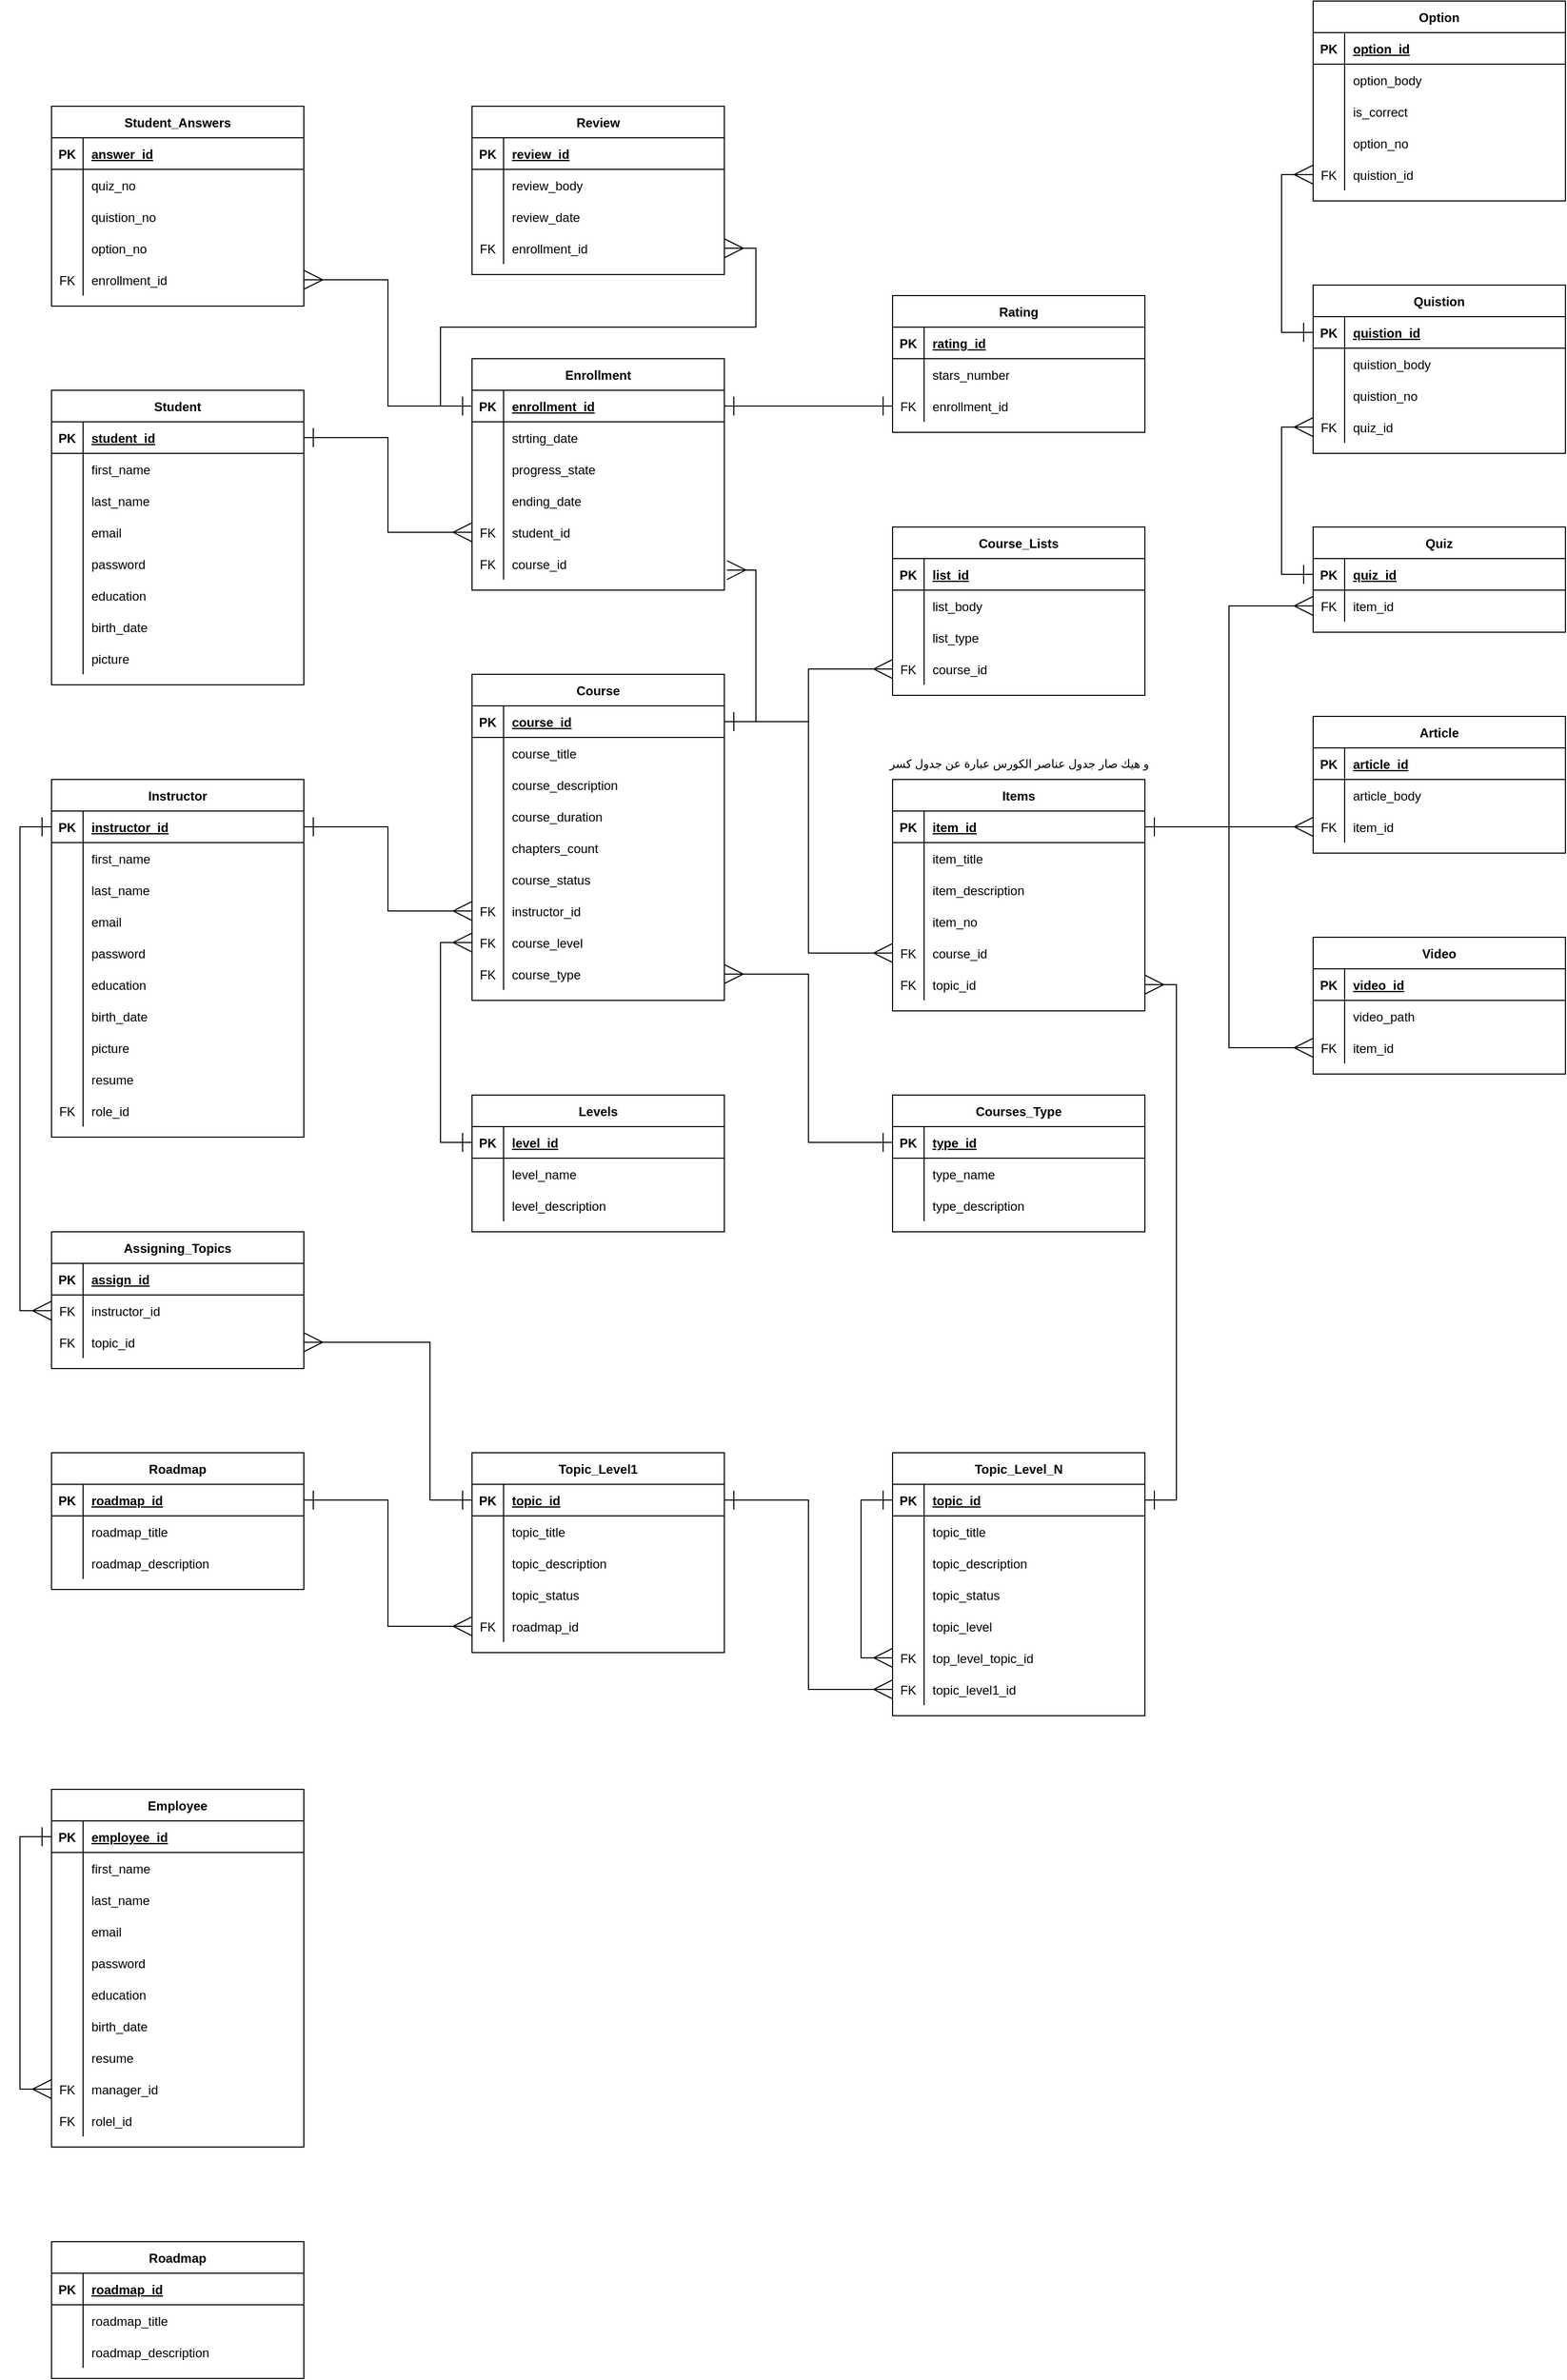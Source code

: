 <mxfile version="21.6.6" type="github">
  <diagram id="R2lEEEUBdFMjLlhIrx00" name="Page-1">
    <mxGraphModel dx="832" dy="1704" grid="1" gridSize="10" guides="1" tooltips="1" connect="1" arrows="1" fold="1" page="1" pageScale="1" pageWidth="850" pageHeight="1100" math="0" shadow="0" extFonts="Permanent Marker^https://fonts.googleapis.com/css?family=Permanent+Marker">
      <root>
        <mxCell id="0" />
        <mxCell id="1" parent="0" />
        <mxCell id="a6Dhro6RoFMwGRgEGYVC-458" style="edgeStyle=orthogonalEdgeStyle;shape=connector;rounded=0;orthogonalLoop=1;jettySize=auto;html=1;exitX=0;exitY=0.5;exitDx=0;exitDy=0;entryX=0;entryY=0.5;entryDx=0;entryDy=0;labelBackgroundColor=default;strokeColor=default;fontFamily=Helvetica;fontSize=11;fontColor=default;startArrow=ERone;startFill=0;endArrow=ERmany;endFill=0;startSize=16;endSize=16;" edge="1" parent="1" source="a6Dhro6RoFMwGRgEGYVC-427" target="a6Dhro6RoFMwGRgEGYVC-454">
          <mxGeometry relative="1" as="geometry" />
        </mxCell>
        <mxCell id="a6Dhro6RoFMwGRgEGYVC-363" style="edgeStyle=orthogonalEdgeStyle;shape=connector;rounded=0;orthogonalLoop=1;jettySize=auto;html=1;exitX=0;exitY=0.5;exitDx=0;exitDy=0;entryX=0;entryY=0.5;entryDx=0;entryDy=0;labelBackgroundColor=default;strokeColor=default;fontFamily=Helvetica;fontSize=11;fontColor=default;startArrow=ERone;startFill=0;endArrow=ERmany;endFill=0;startSize=16;endSize=16;" edge="1" parent="1" source="a6Dhro6RoFMwGRgEGYVC-342" target="a6Dhro6RoFMwGRgEGYVC-357">
          <mxGeometry relative="1" as="geometry" />
        </mxCell>
        <mxCell id="C-vyLk0tnHw3VtMMgP7b-2" value="Enrollment" style="shape=table;startSize=30;container=1;collapsible=1;childLayout=tableLayout;fixedRows=1;rowLines=0;fontStyle=1;align=center;resizeLast=1;" parent="1" vertex="1">
          <mxGeometry x="480" y="80" width="240" height="220" as="geometry" />
        </mxCell>
        <mxCell id="C-vyLk0tnHw3VtMMgP7b-3" value="" style="shape=partialRectangle;collapsible=0;dropTarget=0;pointerEvents=0;fillColor=none;points=[[0,0.5],[1,0.5]];portConstraint=eastwest;top=0;left=0;right=0;bottom=1;" parent="C-vyLk0tnHw3VtMMgP7b-2" vertex="1">
          <mxGeometry y="30" width="240" height="30" as="geometry" />
        </mxCell>
        <mxCell id="C-vyLk0tnHw3VtMMgP7b-4" value="PK" style="shape=partialRectangle;overflow=hidden;connectable=0;fillColor=none;top=0;left=0;bottom=0;right=0;fontStyle=1;" parent="C-vyLk0tnHw3VtMMgP7b-3" vertex="1">
          <mxGeometry width="30" height="30" as="geometry">
            <mxRectangle width="30" height="30" as="alternateBounds" />
          </mxGeometry>
        </mxCell>
        <mxCell id="C-vyLk0tnHw3VtMMgP7b-5" value="enrollment_id" style="shape=partialRectangle;overflow=hidden;connectable=0;fillColor=none;top=0;left=0;bottom=0;right=0;align=left;spacingLeft=6;fontStyle=5;" parent="C-vyLk0tnHw3VtMMgP7b-3" vertex="1">
          <mxGeometry x="30" width="210" height="30" as="geometry">
            <mxRectangle width="210" height="30" as="alternateBounds" />
          </mxGeometry>
        </mxCell>
        <mxCell id="a6Dhro6RoFMwGRgEGYVC-21" style="shape=partialRectangle;collapsible=0;dropTarget=0;pointerEvents=0;fillColor=none;points=[[0,0.5],[1,0.5]];portConstraint=eastwest;top=0;left=0;right=0;bottom=0;" vertex="1" parent="C-vyLk0tnHw3VtMMgP7b-2">
          <mxGeometry y="60" width="240" height="30" as="geometry" />
        </mxCell>
        <mxCell id="a6Dhro6RoFMwGRgEGYVC-22" style="shape=partialRectangle;overflow=hidden;connectable=0;fillColor=none;top=0;left=0;bottom=0;right=0;" vertex="1" parent="a6Dhro6RoFMwGRgEGYVC-21">
          <mxGeometry width="30" height="30" as="geometry">
            <mxRectangle width="30" height="30" as="alternateBounds" />
          </mxGeometry>
        </mxCell>
        <mxCell id="a6Dhro6RoFMwGRgEGYVC-23" value="strting_date" style="shape=partialRectangle;overflow=hidden;connectable=0;fillColor=none;top=0;left=0;bottom=0;right=0;align=left;spacingLeft=6;" vertex="1" parent="a6Dhro6RoFMwGRgEGYVC-21">
          <mxGeometry x="30" width="210" height="30" as="geometry">
            <mxRectangle width="210" height="30" as="alternateBounds" />
          </mxGeometry>
        </mxCell>
        <mxCell id="a6Dhro6RoFMwGRgEGYVC-24" style="shape=partialRectangle;collapsible=0;dropTarget=0;pointerEvents=0;fillColor=none;points=[[0,0.5],[1,0.5]];portConstraint=eastwest;top=0;left=0;right=0;bottom=0;" vertex="1" parent="C-vyLk0tnHw3VtMMgP7b-2">
          <mxGeometry y="90" width="240" height="30" as="geometry" />
        </mxCell>
        <mxCell id="a6Dhro6RoFMwGRgEGYVC-25" style="shape=partialRectangle;overflow=hidden;connectable=0;fillColor=none;top=0;left=0;bottom=0;right=0;" vertex="1" parent="a6Dhro6RoFMwGRgEGYVC-24">
          <mxGeometry width="30" height="30" as="geometry">
            <mxRectangle width="30" height="30" as="alternateBounds" />
          </mxGeometry>
        </mxCell>
        <mxCell id="a6Dhro6RoFMwGRgEGYVC-26" value="progress_state" style="shape=partialRectangle;overflow=hidden;connectable=0;fillColor=none;top=0;left=0;bottom=0;right=0;align=left;spacingLeft=6;" vertex="1" parent="a6Dhro6RoFMwGRgEGYVC-24">
          <mxGeometry x="30" width="210" height="30" as="geometry">
            <mxRectangle width="210" height="30" as="alternateBounds" />
          </mxGeometry>
        </mxCell>
        <mxCell id="a6Dhro6RoFMwGRgEGYVC-27" style="shape=partialRectangle;collapsible=0;dropTarget=0;pointerEvents=0;fillColor=none;points=[[0,0.5],[1,0.5]];portConstraint=eastwest;top=0;left=0;right=0;bottom=0;" vertex="1" parent="C-vyLk0tnHw3VtMMgP7b-2">
          <mxGeometry y="120" width="240" height="30" as="geometry" />
        </mxCell>
        <mxCell id="a6Dhro6RoFMwGRgEGYVC-28" style="shape=partialRectangle;overflow=hidden;connectable=0;fillColor=none;top=0;left=0;bottom=0;right=0;" vertex="1" parent="a6Dhro6RoFMwGRgEGYVC-27">
          <mxGeometry width="30" height="30" as="geometry">
            <mxRectangle width="30" height="30" as="alternateBounds" />
          </mxGeometry>
        </mxCell>
        <mxCell id="a6Dhro6RoFMwGRgEGYVC-29" value="ending_date" style="shape=partialRectangle;overflow=hidden;connectable=0;fillColor=none;top=0;left=0;bottom=0;right=0;align=left;spacingLeft=6;" vertex="1" parent="a6Dhro6RoFMwGRgEGYVC-27">
          <mxGeometry x="30" width="210" height="30" as="geometry">
            <mxRectangle width="210" height="30" as="alternateBounds" />
          </mxGeometry>
        </mxCell>
        <mxCell id="C-vyLk0tnHw3VtMMgP7b-6" value="" style="shape=partialRectangle;collapsible=0;dropTarget=0;pointerEvents=0;fillColor=none;points=[[0,0.5],[1,0.5]];portConstraint=eastwest;top=0;left=0;right=0;bottom=0;" parent="C-vyLk0tnHw3VtMMgP7b-2" vertex="1">
          <mxGeometry y="150" width="240" height="30" as="geometry" />
        </mxCell>
        <mxCell id="C-vyLk0tnHw3VtMMgP7b-7" value="FK" style="shape=partialRectangle;overflow=hidden;connectable=0;fillColor=none;top=0;left=0;bottom=0;right=0;" parent="C-vyLk0tnHw3VtMMgP7b-6" vertex="1">
          <mxGeometry width="30" height="30" as="geometry">
            <mxRectangle width="30" height="30" as="alternateBounds" />
          </mxGeometry>
        </mxCell>
        <mxCell id="C-vyLk0tnHw3VtMMgP7b-8" value="student_id" style="shape=partialRectangle;overflow=hidden;connectable=0;fillColor=none;top=0;left=0;bottom=0;right=0;align=left;spacingLeft=6;" parent="C-vyLk0tnHw3VtMMgP7b-6" vertex="1">
          <mxGeometry x="30" width="210" height="30" as="geometry">
            <mxRectangle width="210" height="30" as="alternateBounds" />
          </mxGeometry>
        </mxCell>
        <mxCell id="C-vyLk0tnHw3VtMMgP7b-9" value="" style="shape=partialRectangle;collapsible=0;dropTarget=0;pointerEvents=0;fillColor=none;points=[[0,0.5],[1,0.5]];portConstraint=eastwest;top=0;left=0;right=0;bottom=0;" parent="C-vyLk0tnHw3VtMMgP7b-2" vertex="1">
          <mxGeometry y="180" width="240" height="30" as="geometry" />
        </mxCell>
        <mxCell id="C-vyLk0tnHw3VtMMgP7b-10" value="FK" style="shape=partialRectangle;overflow=hidden;connectable=0;fillColor=none;top=0;left=0;bottom=0;right=0;" parent="C-vyLk0tnHw3VtMMgP7b-9" vertex="1">
          <mxGeometry width="30" height="30" as="geometry">
            <mxRectangle width="30" height="30" as="alternateBounds" />
          </mxGeometry>
        </mxCell>
        <mxCell id="C-vyLk0tnHw3VtMMgP7b-11" value="course_id" style="shape=partialRectangle;overflow=hidden;connectable=0;fillColor=none;top=0;left=0;bottom=0;right=0;align=left;spacingLeft=6;" parent="C-vyLk0tnHw3VtMMgP7b-9" vertex="1">
          <mxGeometry x="30" width="210" height="30" as="geometry">
            <mxRectangle width="210" height="30" as="alternateBounds" />
          </mxGeometry>
        </mxCell>
        <mxCell id="C-vyLk0tnHw3VtMMgP7b-13" value="Course" style="shape=table;startSize=30;container=1;collapsible=1;childLayout=tableLayout;fixedRows=1;rowLines=0;fontStyle=1;align=center;resizeLast=1;" parent="1" vertex="1">
          <mxGeometry x="480" y="380" width="240" height="310" as="geometry">
            <mxRectangle x="480" y="380" width="80" height="30" as="alternateBounds" />
          </mxGeometry>
        </mxCell>
        <mxCell id="C-vyLk0tnHw3VtMMgP7b-14" value="" style="shape=partialRectangle;collapsible=0;dropTarget=0;pointerEvents=0;fillColor=none;points=[[0,0.5],[1,0.5]];portConstraint=eastwest;top=0;left=0;right=0;bottom=1;" parent="C-vyLk0tnHw3VtMMgP7b-13" vertex="1">
          <mxGeometry y="30" width="240" height="30" as="geometry" />
        </mxCell>
        <mxCell id="C-vyLk0tnHw3VtMMgP7b-15" value="PK" style="shape=partialRectangle;overflow=hidden;connectable=0;fillColor=none;top=0;left=0;bottom=0;right=0;fontStyle=1;" parent="C-vyLk0tnHw3VtMMgP7b-14" vertex="1">
          <mxGeometry width="30" height="30" as="geometry">
            <mxRectangle width="30" height="30" as="alternateBounds" />
          </mxGeometry>
        </mxCell>
        <mxCell id="C-vyLk0tnHw3VtMMgP7b-16" value="course_id" style="shape=partialRectangle;overflow=hidden;connectable=0;fillColor=none;top=0;left=0;bottom=0;right=0;align=left;spacingLeft=6;fontStyle=5;" parent="C-vyLk0tnHw3VtMMgP7b-14" vertex="1">
          <mxGeometry x="30" width="210" height="30" as="geometry">
            <mxRectangle width="210" height="30" as="alternateBounds" />
          </mxGeometry>
        </mxCell>
        <mxCell id="C-vyLk0tnHw3VtMMgP7b-17" value="" style="shape=partialRectangle;collapsible=0;dropTarget=0;pointerEvents=0;fillColor=none;points=[[0,0.5],[1,0.5]];portConstraint=eastwest;top=0;left=0;right=0;bottom=0;" parent="C-vyLk0tnHw3VtMMgP7b-13" vertex="1">
          <mxGeometry y="60" width="240" height="30" as="geometry" />
        </mxCell>
        <mxCell id="C-vyLk0tnHw3VtMMgP7b-18" value="" style="shape=partialRectangle;overflow=hidden;connectable=0;fillColor=none;top=0;left=0;bottom=0;right=0;" parent="C-vyLk0tnHw3VtMMgP7b-17" vertex="1">
          <mxGeometry width="30" height="30" as="geometry">
            <mxRectangle width="30" height="30" as="alternateBounds" />
          </mxGeometry>
        </mxCell>
        <mxCell id="C-vyLk0tnHw3VtMMgP7b-19" value="course_title" style="shape=partialRectangle;overflow=hidden;connectable=0;fillColor=none;top=0;left=0;bottom=0;right=0;align=left;spacingLeft=6;" parent="C-vyLk0tnHw3VtMMgP7b-17" vertex="1">
          <mxGeometry x="30" width="210" height="30" as="geometry">
            <mxRectangle width="210" height="30" as="alternateBounds" />
          </mxGeometry>
        </mxCell>
        <mxCell id="C-vyLk0tnHw3VtMMgP7b-20" value="" style="shape=partialRectangle;collapsible=0;dropTarget=0;pointerEvents=0;fillColor=none;points=[[0,0.5],[1,0.5]];portConstraint=eastwest;top=0;left=0;right=0;bottom=0;" parent="C-vyLk0tnHw3VtMMgP7b-13" vertex="1">
          <mxGeometry y="90" width="240" height="30" as="geometry" />
        </mxCell>
        <mxCell id="C-vyLk0tnHw3VtMMgP7b-21" value="" style="shape=partialRectangle;overflow=hidden;connectable=0;fillColor=none;top=0;left=0;bottom=0;right=0;" parent="C-vyLk0tnHw3VtMMgP7b-20" vertex="1">
          <mxGeometry width="30" height="30" as="geometry">
            <mxRectangle width="30" height="30" as="alternateBounds" />
          </mxGeometry>
        </mxCell>
        <mxCell id="C-vyLk0tnHw3VtMMgP7b-22" value="course_description" style="shape=partialRectangle;overflow=hidden;connectable=0;fillColor=none;top=0;left=0;bottom=0;right=0;align=left;spacingLeft=6;" parent="C-vyLk0tnHw3VtMMgP7b-20" vertex="1">
          <mxGeometry x="30" width="210" height="30" as="geometry">
            <mxRectangle width="210" height="30" as="alternateBounds" />
          </mxGeometry>
        </mxCell>
        <mxCell id="a6Dhro6RoFMwGRgEGYVC-103" style="shape=partialRectangle;collapsible=0;dropTarget=0;pointerEvents=0;fillColor=none;points=[[0,0.5],[1,0.5]];portConstraint=eastwest;top=0;left=0;right=0;bottom=0;" vertex="1" parent="C-vyLk0tnHw3VtMMgP7b-13">
          <mxGeometry y="120" width="240" height="30" as="geometry" />
        </mxCell>
        <mxCell id="a6Dhro6RoFMwGRgEGYVC-104" style="shape=partialRectangle;overflow=hidden;connectable=0;fillColor=none;top=0;left=0;bottom=0;right=0;" vertex="1" parent="a6Dhro6RoFMwGRgEGYVC-103">
          <mxGeometry width="30" height="30" as="geometry">
            <mxRectangle width="30" height="30" as="alternateBounds" />
          </mxGeometry>
        </mxCell>
        <mxCell id="a6Dhro6RoFMwGRgEGYVC-105" value="course_duration" style="shape=partialRectangle;overflow=hidden;connectable=0;fillColor=none;top=0;left=0;bottom=0;right=0;align=left;spacingLeft=6;" vertex="1" parent="a6Dhro6RoFMwGRgEGYVC-103">
          <mxGeometry x="30" width="210" height="30" as="geometry">
            <mxRectangle width="210" height="30" as="alternateBounds" />
          </mxGeometry>
        </mxCell>
        <mxCell id="a6Dhro6RoFMwGRgEGYVC-106" style="shape=partialRectangle;collapsible=0;dropTarget=0;pointerEvents=0;fillColor=none;points=[[0,0.5],[1,0.5]];portConstraint=eastwest;top=0;left=0;right=0;bottom=0;" vertex="1" parent="C-vyLk0tnHw3VtMMgP7b-13">
          <mxGeometry y="150" width="240" height="30" as="geometry" />
        </mxCell>
        <mxCell id="a6Dhro6RoFMwGRgEGYVC-107" style="shape=partialRectangle;overflow=hidden;connectable=0;fillColor=none;top=0;left=0;bottom=0;right=0;" vertex="1" parent="a6Dhro6RoFMwGRgEGYVC-106">
          <mxGeometry width="30" height="30" as="geometry">
            <mxRectangle width="30" height="30" as="alternateBounds" />
          </mxGeometry>
        </mxCell>
        <mxCell id="a6Dhro6RoFMwGRgEGYVC-108" value="chapters_count" style="shape=partialRectangle;overflow=hidden;connectable=0;fillColor=none;top=0;left=0;bottom=0;right=0;align=left;spacingLeft=6;" vertex="1" parent="a6Dhro6RoFMwGRgEGYVC-106">
          <mxGeometry x="30" width="210" height="30" as="geometry">
            <mxRectangle width="210" height="30" as="alternateBounds" />
          </mxGeometry>
        </mxCell>
        <mxCell id="a6Dhro6RoFMwGRgEGYVC-109" style="shape=partialRectangle;collapsible=0;dropTarget=0;pointerEvents=0;fillColor=none;points=[[0,0.5],[1,0.5]];portConstraint=eastwest;top=0;left=0;right=0;bottom=0;" vertex="1" parent="C-vyLk0tnHw3VtMMgP7b-13">
          <mxGeometry y="180" width="240" height="30" as="geometry" />
        </mxCell>
        <mxCell id="a6Dhro6RoFMwGRgEGYVC-110" style="shape=partialRectangle;overflow=hidden;connectable=0;fillColor=none;top=0;left=0;bottom=0;right=0;" vertex="1" parent="a6Dhro6RoFMwGRgEGYVC-109">
          <mxGeometry width="30" height="30" as="geometry">
            <mxRectangle width="30" height="30" as="alternateBounds" />
          </mxGeometry>
        </mxCell>
        <mxCell id="a6Dhro6RoFMwGRgEGYVC-111" value="course_status" style="shape=partialRectangle;overflow=hidden;connectable=0;fillColor=none;top=0;left=0;bottom=0;right=0;align=left;spacingLeft=6;" vertex="1" parent="a6Dhro6RoFMwGRgEGYVC-109">
          <mxGeometry x="30" width="210" height="30" as="geometry">
            <mxRectangle width="210" height="30" as="alternateBounds" />
          </mxGeometry>
        </mxCell>
        <mxCell id="a6Dhro6RoFMwGRgEGYVC-115" style="shape=partialRectangle;collapsible=0;dropTarget=0;pointerEvents=0;fillColor=none;points=[[0,0.5],[1,0.5]];portConstraint=eastwest;top=0;left=0;right=0;bottom=0;" vertex="1" parent="C-vyLk0tnHw3VtMMgP7b-13">
          <mxGeometry y="210" width="240" height="30" as="geometry" />
        </mxCell>
        <mxCell id="a6Dhro6RoFMwGRgEGYVC-116" value="FK" style="shape=partialRectangle;overflow=hidden;connectable=0;fillColor=none;top=0;left=0;bottom=0;right=0;" vertex="1" parent="a6Dhro6RoFMwGRgEGYVC-115">
          <mxGeometry width="30" height="30" as="geometry">
            <mxRectangle width="30" height="30" as="alternateBounds" />
          </mxGeometry>
        </mxCell>
        <mxCell id="a6Dhro6RoFMwGRgEGYVC-117" value="instructor_id" style="shape=partialRectangle;overflow=hidden;connectable=0;fillColor=none;top=0;left=0;bottom=0;right=0;align=left;spacingLeft=6;" vertex="1" parent="a6Dhro6RoFMwGRgEGYVC-115">
          <mxGeometry x="30" width="210" height="30" as="geometry">
            <mxRectangle width="210" height="30" as="alternateBounds" />
          </mxGeometry>
        </mxCell>
        <mxCell id="a6Dhro6RoFMwGRgEGYVC-112" style="shape=partialRectangle;collapsible=0;dropTarget=0;pointerEvents=0;fillColor=none;points=[[0,0.5],[1,0.5]];portConstraint=eastwest;top=0;left=0;right=0;bottom=0;" vertex="1" parent="C-vyLk0tnHw3VtMMgP7b-13">
          <mxGeometry y="240" width="240" height="30" as="geometry" />
        </mxCell>
        <mxCell id="a6Dhro6RoFMwGRgEGYVC-113" value="FK" style="shape=partialRectangle;overflow=hidden;connectable=0;fillColor=none;top=0;left=0;bottom=0;right=0;" vertex="1" parent="a6Dhro6RoFMwGRgEGYVC-112">
          <mxGeometry width="30" height="30" as="geometry">
            <mxRectangle width="30" height="30" as="alternateBounds" />
          </mxGeometry>
        </mxCell>
        <mxCell id="a6Dhro6RoFMwGRgEGYVC-114" value="course_level" style="shape=partialRectangle;overflow=hidden;connectable=0;fillColor=none;top=0;left=0;bottom=0;right=0;align=left;spacingLeft=6;" vertex="1" parent="a6Dhro6RoFMwGRgEGYVC-112">
          <mxGeometry x="30" width="210" height="30" as="geometry">
            <mxRectangle width="210" height="30" as="alternateBounds" />
          </mxGeometry>
        </mxCell>
        <mxCell id="a6Dhro6RoFMwGRgEGYVC-132" style="shape=partialRectangle;collapsible=0;dropTarget=0;pointerEvents=0;fillColor=none;points=[[0,0.5],[1,0.5]];portConstraint=eastwest;top=0;left=0;right=0;bottom=0;" vertex="1" parent="C-vyLk0tnHw3VtMMgP7b-13">
          <mxGeometry y="270" width="240" height="30" as="geometry" />
        </mxCell>
        <mxCell id="a6Dhro6RoFMwGRgEGYVC-133" value="FK" style="shape=partialRectangle;overflow=hidden;connectable=0;fillColor=none;top=0;left=0;bottom=0;right=0;" vertex="1" parent="a6Dhro6RoFMwGRgEGYVC-132">
          <mxGeometry width="30" height="30" as="geometry">
            <mxRectangle width="30" height="30" as="alternateBounds" />
          </mxGeometry>
        </mxCell>
        <mxCell id="a6Dhro6RoFMwGRgEGYVC-134" value="course_type" style="shape=partialRectangle;overflow=hidden;connectable=0;fillColor=none;top=0;left=0;bottom=0;right=0;align=left;spacingLeft=6;" vertex="1" parent="a6Dhro6RoFMwGRgEGYVC-132">
          <mxGeometry x="30" width="210" height="30" as="geometry">
            <mxRectangle width="210" height="30" as="alternateBounds" />
          </mxGeometry>
        </mxCell>
        <mxCell id="C-vyLk0tnHw3VtMMgP7b-23" value="Student" style="shape=table;startSize=30;container=1;collapsible=1;childLayout=tableLayout;fixedRows=1;rowLines=0;fontStyle=1;align=center;resizeLast=1;" parent="1" vertex="1">
          <mxGeometry x="80" y="110" width="240" height="280" as="geometry" />
        </mxCell>
        <mxCell id="C-vyLk0tnHw3VtMMgP7b-24" value="" style="shape=partialRectangle;collapsible=0;dropTarget=0;pointerEvents=0;fillColor=none;points=[[0,0.5],[1,0.5]];portConstraint=eastwest;top=0;left=0;right=0;bottom=1;" parent="C-vyLk0tnHw3VtMMgP7b-23" vertex="1">
          <mxGeometry y="30" width="240" height="30" as="geometry" />
        </mxCell>
        <mxCell id="C-vyLk0tnHw3VtMMgP7b-25" value="PK" style="shape=partialRectangle;overflow=hidden;connectable=0;fillColor=none;top=0;left=0;bottom=0;right=0;fontStyle=1;" parent="C-vyLk0tnHw3VtMMgP7b-24" vertex="1">
          <mxGeometry width="30" height="30" as="geometry">
            <mxRectangle width="30" height="30" as="alternateBounds" />
          </mxGeometry>
        </mxCell>
        <mxCell id="C-vyLk0tnHw3VtMMgP7b-26" value="student_id" style="shape=partialRectangle;overflow=hidden;connectable=0;fillColor=none;top=0;left=0;bottom=0;right=0;align=left;spacingLeft=6;fontStyle=5;" parent="C-vyLk0tnHw3VtMMgP7b-24" vertex="1">
          <mxGeometry x="30" width="210" height="30" as="geometry">
            <mxRectangle width="210" height="30" as="alternateBounds" />
          </mxGeometry>
        </mxCell>
        <mxCell id="C-vyLk0tnHw3VtMMgP7b-27" value="" style="shape=partialRectangle;collapsible=0;dropTarget=0;pointerEvents=0;fillColor=none;points=[[0,0.5],[1,0.5]];portConstraint=eastwest;top=0;left=0;right=0;bottom=0;" parent="C-vyLk0tnHw3VtMMgP7b-23" vertex="1">
          <mxGeometry y="60" width="240" height="30" as="geometry" />
        </mxCell>
        <mxCell id="C-vyLk0tnHw3VtMMgP7b-28" value="" style="shape=partialRectangle;overflow=hidden;connectable=0;fillColor=none;top=0;left=0;bottom=0;right=0;" parent="C-vyLk0tnHw3VtMMgP7b-27" vertex="1">
          <mxGeometry width="30" height="30" as="geometry">
            <mxRectangle width="30" height="30" as="alternateBounds" />
          </mxGeometry>
        </mxCell>
        <mxCell id="C-vyLk0tnHw3VtMMgP7b-29" value="first_name" style="shape=partialRectangle;overflow=hidden;connectable=0;fillColor=none;top=0;left=0;bottom=0;right=0;align=left;spacingLeft=6;" parent="C-vyLk0tnHw3VtMMgP7b-27" vertex="1">
          <mxGeometry x="30" width="210" height="30" as="geometry">
            <mxRectangle width="210" height="30" as="alternateBounds" />
          </mxGeometry>
        </mxCell>
        <mxCell id="a6Dhro6RoFMwGRgEGYVC-18" style="shape=partialRectangle;collapsible=0;dropTarget=0;pointerEvents=0;fillColor=none;points=[[0,0.5],[1,0.5]];portConstraint=eastwest;top=0;left=0;right=0;bottom=0;" vertex="1" parent="C-vyLk0tnHw3VtMMgP7b-23">
          <mxGeometry y="90" width="240" height="30" as="geometry" />
        </mxCell>
        <mxCell id="a6Dhro6RoFMwGRgEGYVC-19" style="shape=partialRectangle;overflow=hidden;connectable=0;fillColor=none;top=0;left=0;bottom=0;right=0;" vertex="1" parent="a6Dhro6RoFMwGRgEGYVC-18">
          <mxGeometry width="30" height="30" as="geometry">
            <mxRectangle width="30" height="30" as="alternateBounds" />
          </mxGeometry>
        </mxCell>
        <mxCell id="a6Dhro6RoFMwGRgEGYVC-20" value="last_name" style="shape=partialRectangle;overflow=hidden;connectable=0;fillColor=none;top=0;left=0;bottom=0;right=0;align=left;spacingLeft=6;" vertex="1" parent="a6Dhro6RoFMwGRgEGYVC-18">
          <mxGeometry x="30" width="210" height="30" as="geometry">
            <mxRectangle width="210" height="30" as="alternateBounds" />
          </mxGeometry>
        </mxCell>
        <mxCell id="a6Dhro6RoFMwGRgEGYVC-15" style="shape=partialRectangle;collapsible=0;dropTarget=0;pointerEvents=0;fillColor=none;points=[[0,0.5],[1,0.5]];portConstraint=eastwest;top=0;left=0;right=0;bottom=0;" vertex="1" parent="C-vyLk0tnHw3VtMMgP7b-23">
          <mxGeometry y="120" width="240" height="30" as="geometry" />
        </mxCell>
        <mxCell id="a6Dhro6RoFMwGRgEGYVC-16" style="shape=partialRectangle;overflow=hidden;connectable=0;fillColor=none;top=0;left=0;bottom=0;right=0;" vertex="1" parent="a6Dhro6RoFMwGRgEGYVC-15">
          <mxGeometry width="30" height="30" as="geometry">
            <mxRectangle width="30" height="30" as="alternateBounds" />
          </mxGeometry>
        </mxCell>
        <mxCell id="a6Dhro6RoFMwGRgEGYVC-17" value="email" style="shape=partialRectangle;overflow=hidden;connectable=0;fillColor=none;top=0;left=0;bottom=0;right=0;align=left;spacingLeft=6;" vertex="1" parent="a6Dhro6RoFMwGRgEGYVC-15">
          <mxGeometry x="30" width="210" height="30" as="geometry">
            <mxRectangle width="210" height="30" as="alternateBounds" />
          </mxGeometry>
        </mxCell>
        <mxCell id="a6Dhro6RoFMwGRgEGYVC-12" style="shape=partialRectangle;collapsible=0;dropTarget=0;pointerEvents=0;fillColor=none;points=[[0,0.5],[1,0.5]];portConstraint=eastwest;top=0;left=0;right=0;bottom=0;" vertex="1" parent="C-vyLk0tnHw3VtMMgP7b-23">
          <mxGeometry y="150" width="240" height="30" as="geometry" />
        </mxCell>
        <mxCell id="a6Dhro6RoFMwGRgEGYVC-13" style="shape=partialRectangle;overflow=hidden;connectable=0;fillColor=none;top=0;left=0;bottom=0;right=0;" vertex="1" parent="a6Dhro6RoFMwGRgEGYVC-12">
          <mxGeometry width="30" height="30" as="geometry">
            <mxRectangle width="30" height="30" as="alternateBounds" />
          </mxGeometry>
        </mxCell>
        <mxCell id="a6Dhro6RoFMwGRgEGYVC-14" value="password" style="shape=partialRectangle;overflow=hidden;connectable=0;fillColor=none;top=0;left=0;bottom=0;right=0;align=left;spacingLeft=6;" vertex="1" parent="a6Dhro6RoFMwGRgEGYVC-12">
          <mxGeometry x="30" width="210" height="30" as="geometry">
            <mxRectangle width="210" height="30" as="alternateBounds" />
          </mxGeometry>
        </mxCell>
        <mxCell id="a6Dhro6RoFMwGRgEGYVC-9" style="shape=partialRectangle;collapsible=0;dropTarget=0;pointerEvents=0;fillColor=none;points=[[0,0.5],[1,0.5]];portConstraint=eastwest;top=0;left=0;right=0;bottom=0;" vertex="1" parent="C-vyLk0tnHw3VtMMgP7b-23">
          <mxGeometry y="180" width="240" height="30" as="geometry" />
        </mxCell>
        <mxCell id="a6Dhro6RoFMwGRgEGYVC-10" style="shape=partialRectangle;overflow=hidden;connectable=0;fillColor=none;top=0;left=0;bottom=0;right=0;" vertex="1" parent="a6Dhro6RoFMwGRgEGYVC-9">
          <mxGeometry width="30" height="30" as="geometry">
            <mxRectangle width="30" height="30" as="alternateBounds" />
          </mxGeometry>
        </mxCell>
        <mxCell id="a6Dhro6RoFMwGRgEGYVC-11" value="education" style="shape=partialRectangle;overflow=hidden;connectable=0;fillColor=none;top=0;left=0;bottom=0;right=0;align=left;spacingLeft=6;" vertex="1" parent="a6Dhro6RoFMwGRgEGYVC-9">
          <mxGeometry x="30" width="210" height="30" as="geometry">
            <mxRectangle width="210" height="30" as="alternateBounds" />
          </mxGeometry>
        </mxCell>
        <mxCell id="a6Dhro6RoFMwGRgEGYVC-6" style="shape=partialRectangle;collapsible=0;dropTarget=0;pointerEvents=0;fillColor=none;points=[[0,0.5],[1,0.5]];portConstraint=eastwest;top=0;left=0;right=0;bottom=0;" vertex="1" parent="C-vyLk0tnHw3VtMMgP7b-23">
          <mxGeometry y="210" width="240" height="30" as="geometry" />
        </mxCell>
        <mxCell id="a6Dhro6RoFMwGRgEGYVC-7" style="shape=partialRectangle;overflow=hidden;connectable=0;fillColor=none;top=0;left=0;bottom=0;right=0;" vertex="1" parent="a6Dhro6RoFMwGRgEGYVC-6">
          <mxGeometry width="30" height="30" as="geometry">
            <mxRectangle width="30" height="30" as="alternateBounds" />
          </mxGeometry>
        </mxCell>
        <mxCell id="a6Dhro6RoFMwGRgEGYVC-8" value="birth_date" style="shape=partialRectangle;overflow=hidden;connectable=0;fillColor=none;top=0;left=0;bottom=0;right=0;align=left;spacingLeft=6;" vertex="1" parent="a6Dhro6RoFMwGRgEGYVC-6">
          <mxGeometry x="30" width="210" height="30" as="geometry">
            <mxRectangle width="210" height="30" as="alternateBounds" />
          </mxGeometry>
        </mxCell>
        <mxCell id="a6Dhro6RoFMwGRgEGYVC-3" style="shape=partialRectangle;collapsible=0;dropTarget=0;pointerEvents=0;fillColor=none;points=[[0,0.5],[1,0.5]];portConstraint=eastwest;top=0;left=0;right=0;bottom=0;" vertex="1" parent="C-vyLk0tnHw3VtMMgP7b-23">
          <mxGeometry y="240" width="240" height="30" as="geometry" />
        </mxCell>
        <mxCell id="a6Dhro6RoFMwGRgEGYVC-4" style="shape=partialRectangle;overflow=hidden;connectable=0;fillColor=none;top=0;left=0;bottom=0;right=0;" vertex="1" parent="a6Dhro6RoFMwGRgEGYVC-3">
          <mxGeometry width="30" height="30" as="geometry">
            <mxRectangle width="30" height="30" as="alternateBounds" />
          </mxGeometry>
        </mxCell>
        <mxCell id="a6Dhro6RoFMwGRgEGYVC-5" value="picture" style="shape=partialRectangle;overflow=hidden;connectable=0;fillColor=none;top=0;left=0;bottom=0;right=0;align=left;spacingLeft=6;" vertex="1" parent="a6Dhro6RoFMwGRgEGYVC-3">
          <mxGeometry x="30" width="210" height="30" as="geometry">
            <mxRectangle width="210" height="30" as="alternateBounds" />
          </mxGeometry>
        </mxCell>
        <mxCell id="a6Dhro6RoFMwGRgEGYVC-1" style="edgeStyle=orthogonalEdgeStyle;rounded=0;orthogonalLoop=1;jettySize=auto;html=1;exitX=1;exitY=0.5;exitDx=0;exitDy=0;entryX=0;entryY=0.5;entryDx=0;entryDy=0;startArrow=ERone;startFill=0;endArrow=ERmany;endFill=0;endSize=16;startSize=16;" edge="1" parent="1" source="C-vyLk0tnHw3VtMMgP7b-24" target="C-vyLk0tnHw3VtMMgP7b-6">
          <mxGeometry relative="1" as="geometry" />
        </mxCell>
        <mxCell id="a6Dhro6RoFMwGRgEGYVC-2" style="edgeStyle=orthogonalEdgeStyle;shape=connector;rounded=0;orthogonalLoop=1;jettySize=auto;html=1;exitX=1;exitY=0.5;exitDx=0;exitDy=0;entryX=1.01;entryY=0.698;entryDx=0;entryDy=0;entryPerimeter=0;labelBackgroundColor=default;strokeColor=default;fontFamily=Helvetica;fontSize=11;fontColor=default;startArrow=ERone;startFill=0;endArrow=ERmany;endFill=0;startSize=16;endSize=16;" edge="1" parent="1" source="C-vyLk0tnHw3VtMMgP7b-14" target="C-vyLk0tnHw3VtMMgP7b-9">
          <mxGeometry relative="1" as="geometry" />
        </mxCell>
        <mxCell id="a6Dhro6RoFMwGRgEGYVC-33" value="Rating" style="shape=table;startSize=30;container=1;collapsible=1;childLayout=tableLayout;fixedRows=1;rowLines=0;fontStyle=1;align=center;resizeLast=1;" vertex="1" parent="1">
          <mxGeometry x="880" y="20" width="240" height="130" as="geometry" />
        </mxCell>
        <mxCell id="a6Dhro6RoFMwGRgEGYVC-34" value="" style="shape=partialRectangle;collapsible=0;dropTarget=0;pointerEvents=0;fillColor=none;points=[[0,0.5],[1,0.5]];portConstraint=eastwest;top=0;left=0;right=0;bottom=1;" vertex="1" parent="a6Dhro6RoFMwGRgEGYVC-33">
          <mxGeometry y="30" width="240" height="30" as="geometry" />
        </mxCell>
        <mxCell id="a6Dhro6RoFMwGRgEGYVC-35" value="PK" style="shape=partialRectangle;overflow=hidden;connectable=0;fillColor=none;top=0;left=0;bottom=0;right=0;fontStyle=1;" vertex="1" parent="a6Dhro6RoFMwGRgEGYVC-34">
          <mxGeometry width="30" height="30" as="geometry">
            <mxRectangle width="30" height="30" as="alternateBounds" />
          </mxGeometry>
        </mxCell>
        <mxCell id="a6Dhro6RoFMwGRgEGYVC-36" value="rating_id" style="shape=partialRectangle;overflow=hidden;connectable=0;fillColor=none;top=0;left=0;bottom=0;right=0;align=left;spacingLeft=6;fontStyle=5;" vertex="1" parent="a6Dhro6RoFMwGRgEGYVC-34">
          <mxGeometry x="30" width="210" height="30" as="geometry">
            <mxRectangle width="210" height="30" as="alternateBounds" />
          </mxGeometry>
        </mxCell>
        <mxCell id="a6Dhro6RoFMwGRgEGYVC-40" style="shape=partialRectangle;collapsible=0;dropTarget=0;pointerEvents=0;fillColor=none;points=[[0,0.5],[1,0.5]];portConstraint=eastwest;top=0;left=0;right=0;bottom=0;" vertex="1" parent="a6Dhro6RoFMwGRgEGYVC-33">
          <mxGeometry y="60" width="240" height="30" as="geometry" />
        </mxCell>
        <mxCell id="a6Dhro6RoFMwGRgEGYVC-41" style="shape=partialRectangle;overflow=hidden;connectable=0;fillColor=none;top=0;left=0;bottom=0;right=0;" vertex="1" parent="a6Dhro6RoFMwGRgEGYVC-40">
          <mxGeometry width="30" height="30" as="geometry">
            <mxRectangle width="30" height="30" as="alternateBounds" />
          </mxGeometry>
        </mxCell>
        <mxCell id="a6Dhro6RoFMwGRgEGYVC-42" value="stars_number" style="shape=partialRectangle;overflow=hidden;connectable=0;fillColor=none;top=0;left=0;bottom=0;right=0;align=left;spacingLeft=6;" vertex="1" parent="a6Dhro6RoFMwGRgEGYVC-40">
          <mxGeometry x="30" width="210" height="30" as="geometry">
            <mxRectangle width="210" height="30" as="alternateBounds" />
          </mxGeometry>
        </mxCell>
        <mxCell id="a6Dhro6RoFMwGRgEGYVC-43" style="shape=partialRectangle;collapsible=0;dropTarget=0;pointerEvents=0;fillColor=none;points=[[0,0.5],[1,0.5]];portConstraint=eastwest;top=0;left=0;right=0;bottom=0;" vertex="1" parent="a6Dhro6RoFMwGRgEGYVC-33">
          <mxGeometry y="90" width="240" height="30" as="geometry" />
        </mxCell>
        <mxCell id="a6Dhro6RoFMwGRgEGYVC-44" value="FK" style="shape=partialRectangle;overflow=hidden;connectable=0;fillColor=none;top=0;left=0;bottom=0;right=0;" vertex="1" parent="a6Dhro6RoFMwGRgEGYVC-43">
          <mxGeometry width="30" height="30" as="geometry">
            <mxRectangle width="30" height="30" as="alternateBounds" />
          </mxGeometry>
        </mxCell>
        <mxCell id="a6Dhro6RoFMwGRgEGYVC-45" value="enrollment_id" style="shape=partialRectangle;overflow=hidden;connectable=0;fillColor=none;top=0;left=0;bottom=0;right=0;align=left;spacingLeft=6;" vertex="1" parent="a6Dhro6RoFMwGRgEGYVC-43">
          <mxGeometry x="30" width="210" height="30" as="geometry">
            <mxRectangle width="210" height="30" as="alternateBounds" />
          </mxGeometry>
        </mxCell>
        <mxCell id="a6Dhro6RoFMwGRgEGYVC-52" style="edgeStyle=orthogonalEdgeStyle;shape=connector;rounded=0;orthogonalLoop=1;jettySize=auto;html=1;entryX=1;entryY=0.5;entryDx=0;entryDy=0;labelBackgroundColor=default;strokeColor=default;fontFamily=Helvetica;fontSize=11;fontColor=default;startArrow=ERone;startFill=0;endArrow=ERone;endFill=0;startSize=16;endSize=16;" edge="1" parent="1" source="a6Dhro6RoFMwGRgEGYVC-43" target="C-vyLk0tnHw3VtMMgP7b-3">
          <mxGeometry relative="1" as="geometry" />
        </mxCell>
        <mxCell id="a6Dhro6RoFMwGRgEGYVC-72" value="Review" style="shape=table;startSize=30;container=1;collapsible=1;childLayout=tableLayout;fixedRows=1;rowLines=0;fontStyle=1;align=center;resizeLast=1;" vertex="1" parent="1">
          <mxGeometry x="480" y="-160" width="240" height="160" as="geometry" />
        </mxCell>
        <mxCell id="a6Dhro6RoFMwGRgEGYVC-73" value="" style="shape=partialRectangle;collapsible=0;dropTarget=0;pointerEvents=0;fillColor=none;points=[[0,0.5],[1,0.5]];portConstraint=eastwest;top=0;left=0;right=0;bottom=1;" vertex="1" parent="a6Dhro6RoFMwGRgEGYVC-72">
          <mxGeometry y="30" width="240" height="30" as="geometry" />
        </mxCell>
        <mxCell id="a6Dhro6RoFMwGRgEGYVC-74" value="PK" style="shape=partialRectangle;overflow=hidden;connectable=0;fillColor=none;top=0;left=0;bottom=0;right=0;fontStyle=1;" vertex="1" parent="a6Dhro6RoFMwGRgEGYVC-73">
          <mxGeometry width="30" height="30" as="geometry">
            <mxRectangle width="30" height="30" as="alternateBounds" />
          </mxGeometry>
        </mxCell>
        <mxCell id="a6Dhro6RoFMwGRgEGYVC-75" value="review_id" style="shape=partialRectangle;overflow=hidden;connectable=0;fillColor=none;top=0;left=0;bottom=0;right=0;align=left;spacingLeft=6;fontStyle=5;" vertex="1" parent="a6Dhro6RoFMwGRgEGYVC-73">
          <mxGeometry x="30" width="210" height="30" as="geometry">
            <mxRectangle width="210" height="30" as="alternateBounds" />
          </mxGeometry>
        </mxCell>
        <mxCell id="a6Dhro6RoFMwGRgEGYVC-76" style="shape=partialRectangle;collapsible=0;dropTarget=0;pointerEvents=0;fillColor=none;points=[[0,0.5],[1,0.5]];portConstraint=eastwest;top=0;left=0;right=0;bottom=0;" vertex="1" parent="a6Dhro6RoFMwGRgEGYVC-72">
          <mxGeometry y="60" width="240" height="30" as="geometry" />
        </mxCell>
        <mxCell id="a6Dhro6RoFMwGRgEGYVC-77" style="shape=partialRectangle;overflow=hidden;connectable=0;fillColor=none;top=0;left=0;bottom=0;right=0;" vertex="1" parent="a6Dhro6RoFMwGRgEGYVC-76">
          <mxGeometry width="30" height="30" as="geometry">
            <mxRectangle width="30" height="30" as="alternateBounds" />
          </mxGeometry>
        </mxCell>
        <mxCell id="a6Dhro6RoFMwGRgEGYVC-78" value="review_body" style="shape=partialRectangle;overflow=hidden;connectable=0;fillColor=none;top=0;left=0;bottom=0;right=0;align=left;spacingLeft=6;" vertex="1" parent="a6Dhro6RoFMwGRgEGYVC-76">
          <mxGeometry x="30" width="210" height="30" as="geometry">
            <mxRectangle width="210" height="30" as="alternateBounds" />
          </mxGeometry>
        </mxCell>
        <mxCell id="a6Dhro6RoFMwGRgEGYVC-82" style="shape=partialRectangle;collapsible=0;dropTarget=0;pointerEvents=0;fillColor=none;points=[[0,0.5],[1,0.5]];portConstraint=eastwest;top=0;left=0;right=0;bottom=0;" vertex="1" parent="a6Dhro6RoFMwGRgEGYVC-72">
          <mxGeometry y="90" width="240" height="30" as="geometry" />
        </mxCell>
        <mxCell id="a6Dhro6RoFMwGRgEGYVC-83" style="shape=partialRectangle;overflow=hidden;connectable=0;fillColor=none;top=0;left=0;bottom=0;right=0;" vertex="1" parent="a6Dhro6RoFMwGRgEGYVC-82">
          <mxGeometry width="30" height="30" as="geometry">
            <mxRectangle width="30" height="30" as="alternateBounds" />
          </mxGeometry>
        </mxCell>
        <mxCell id="a6Dhro6RoFMwGRgEGYVC-84" value="review_date" style="shape=partialRectangle;overflow=hidden;connectable=0;fillColor=none;top=0;left=0;bottom=0;right=0;align=left;spacingLeft=6;" vertex="1" parent="a6Dhro6RoFMwGRgEGYVC-82">
          <mxGeometry x="30" width="210" height="30" as="geometry">
            <mxRectangle width="210" height="30" as="alternateBounds" />
          </mxGeometry>
        </mxCell>
        <mxCell id="a6Dhro6RoFMwGRgEGYVC-79" style="shape=partialRectangle;collapsible=0;dropTarget=0;pointerEvents=0;fillColor=none;points=[[0,0.5],[1,0.5]];portConstraint=eastwest;top=0;left=0;right=0;bottom=0;" vertex="1" parent="a6Dhro6RoFMwGRgEGYVC-72">
          <mxGeometry y="120" width="240" height="30" as="geometry" />
        </mxCell>
        <mxCell id="a6Dhro6RoFMwGRgEGYVC-80" value="FK" style="shape=partialRectangle;overflow=hidden;connectable=0;fillColor=none;top=0;left=0;bottom=0;right=0;" vertex="1" parent="a6Dhro6RoFMwGRgEGYVC-79">
          <mxGeometry width="30" height="30" as="geometry">
            <mxRectangle width="30" height="30" as="alternateBounds" />
          </mxGeometry>
        </mxCell>
        <mxCell id="a6Dhro6RoFMwGRgEGYVC-81" value="enrollment_id" style="shape=partialRectangle;overflow=hidden;connectable=0;fillColor=none;top=0;left=0;bottom=0;right=0;align=left;spacingLeft=6;" vertex="1" parent="a6Dhro6RoFMwGRgEGYVC-79">
          <mxGeometry x="30" width="210" height="30" as="geometry">
            <mxRectangle width="210" height="30" as="alternateBounds" />
          </mxGeometry>
        </mxCell>
        <mxCell id="a6Dhro6RoFMwGRgEGYVC-85" value="Student_Answers" style="shape=table;startSize=30;container=1;collapsible=1;childLayout=tableLayout;fixedRows=1;rowLines=0;fontStyle=1;align=center;resizeLast=1;" vertex="1" parent="1">
          <mxGeometry x="80" y="-160" width="240" height="190" as="geometry" />
        </mxCell>
        <mxCell id="a6Dhro6RoFMwGRgEGYVC-86" value="" style="shape=partialRectangle;collapsible=0;dropTarget=0;pointerEvents=0;fillColor=none;points=[[0,0.5],[1,0.5]];portConstraint=eastwest;top=0;left=0;right=0;bottom=1;" vertex="1" parent="a6Dhro6RoFMwGRgEGYVC-85">
          <mxGeometry y="30" width="240" height="30" as="geometry" />
        </mxCell>
        <mxCell id="a6Dhro6RoFMwGRgEGYVC-87" value="PK" style="shape=partialRectangle;overflow=hidden;connectable=0;fillColor=none;top=0;left=0;bottom=0;right=0;fontStyle=1;" vertex="1" parent="a6Dhro6RoFMwGRgEGYVC-86">
          <mxGeometry width="30" height="30" as="geometry">
            <mxRectangle width="30" height="30" as="alternateBounds" />
          </mxGeometry>
        </mxCell>
        <mxCell id="a6Dhro6RoFMwGRgEGYVC-88" value="answer_id" style="shape=partialRectangle;overflow=hidden;connectable=0;fillColor=none;top=0;left=0;bottom=0;right=0;align=left;spacingLeft=6;fontStyle=5;" vertex="1" parent="a6Dhro6RoFMwGRgEGYVC-86">
          <mxGeometry x="30" width="210" height="30" as="geometry">
            <mxRectangle width="210" height="30" as="alternateBounds" />
          </mxGeometry>
        </mxCell>
        <mxCell id="a6Dhro6RoFMwGRgEGYVC-89" style="shape=partialRectangle;collapsible=0;dropTarget=0;pointerEvents=0;fillColor=none;points=[[0,0.5],[1,0.5]];portConstraint=eastwest;top=0;left=0;right=0;bottom=0;" vertex="1" parent="a6Dhro6RoFMwGRgEGYVC-85">
          <mxGeometry y="60" width="240" height="30" as="geometry" />
        </mxCell>
        <mxCell id="a6Dhro6RoFMwGRgEGYVC-90" style="shape=partialRectangle;overflow=hidden;connectable=0;fillColor=none;top=0;left=0;bottom=0;right=0;" vertex="1" parent="a6Dhro6RoFMwGRgEGYVC-89">
          <mxGeometry width="30" height="30" as="geometry">
            <mxRectangle width="30" height="30" as="alternateBounds" />
          </mxGeometry>
        </mxCell>
        <mxCell id="a6Dhro6RoFMwGRgEGYVC-91" value="quiz_no" style="shape=partialRectangle;overflow=hidden;connectable=0;fillColor=none;top=0;left=0;bottom=0;right=0;align=left;spacingLeft=6;" vertex="1" parent="a6Dhro6RoFMwGRgEGYVC-89">
          <mxGeometry x="30" width="210" height="30" as="geometry">
            <mxRectangle width="210" height="30" as="alternateBounds" />
          </mxGeometry>
        </mxCell>
        <mxCell id="a6Dhro6RoFMwGRgEGYVC-92" style="shape=partialRectangle;collapsible=0;dropTarget=0;pointerEvents=0;fillColor=none;points=[[0,0.5],[1,0.5]];portConstraint=eastwest;top=0;left=0;right=0;bottom=0;" vertex="1" parent="a6Dhro6RoFMwGRgEGYVC-85">
          <mxGeometry y="90" width="240" height="30" as="geometry" />
        </mxCell>
        <mxCell id="a6Dhro6RoFMwGRgEGYVC-93" style="shape=partialRectangle;overflow=hidden;connectable=0;fillColor=none;top=0;left=0;bottom=0;right=0;" vertex="1" parent="a6Dhro6RoFMwGRgEGYVC-92">
          <mxGeometry width="30" height="30" as="geometry">
            <mxRectangle width="30" height="30" as="alternateBounds" />
          </mxGeometry>
        </mxCell>
        <mxCell id="a6Dhro6RoFMwGRgEGYVC-94" value="quistion_no" style="shape=partialRectangle;overflow=hidden;connectable=0;fillColor=none;top=0;left=0;bottom=0;right=0;align=left;spacingLeft=6;" vertex="1" parent="a6Dhro6RoFMwGRgEGYVC-92">
          <mxGeometry x="30" width="210" height="30" as="geometry">
            <mxRectangle width="210" height="30" as="alternateBounds" />
          </mxGeometry>
        </mxCell>
        <mxCell id="a6Dhro6RoFMwGRgEGYVC-98" style="shape=partialRectangle;collapsible=0;dropTarget=0;pointerEvents=0;fillColor=none;points=[[0,0.5],[1,0.5]];portConstraint=eastwest;top=0;left=0;right=0;bottom=0;" vertex="1" parent="a6Dhro6RoFMwGRgEGYVC-85">
          <mxGeometry y="120" width="240" height="30" as="geometry" />
        </mxCell>
        <mxCell id="a6Dhro6RoFMwGRgEGYVC-99" style="shape=partialRectangle;overflow=hidden;connectable=0;fillColor=none;top=0;left=0;bottom=0;right=0;" vertex="1" parent="a6Dhro6RoFMwGRgEGYVC-98">
          <mxGeometry width="30" height="30" as="geometry">
            <mxRectangle width="30" height="30" as="alternateBounds" />
          </mxGeometry>
        </mxCell>
        <mxCell id="a6Dhro6RoFMwGRgEGYVC-100" value="option_no" style="shape=partialRectangle;overflow=hidden;connectable=0;fillColor=none;top=0;left=0;bottom=0;right=0;align=left;spacingLeft=6;" vertex="1" parent="a6Dhro6RoFMwGRgEGYVC-98">
          <mxGeometry x="30" width="210" height="30" as="geometry">
            <mxRectangle width="210" height="30" as="alternateBounds" />
          </mxGeometry>
        </mxCell>
        <mxCell id="a6Dhro6RoFMwGRgEGYVC-95" style="shape=partialRectangle;collapsible=0;dropTarget=0;pointerEvents=0;fillColor=none;points=[[0,0.5],[1,0.5]];portConstraint=eastwest;top=0;left=0;right=0;bottom=0;" vertex="1" parent="a6Dhro6RoFMwGRgEGYVC-85">
          <mxGeometry y="150" width="240" height="30" as="geometry" />
        </mxCell>
        <mxCell id="a6Dhro6RoFMwGRgEGYVC-96" value="FK" style="shape=partialRectangle;overflow=hidden;connectable=0;fillColor=none;top=0;left=0;bottom=0;right=0;" vertex="1" parent="a6Dhro6RoFMwGRgEGYVC-95">
          <mxGeometry width="30" height="30" as="geometry">
            <mxRectangle width="30" height="30" as="alternateBounds" />
          </mxGeometry>
        </mxCell>
        <mxCell id="a6Dhro6RoFMwGRgEGYVC-97" value="enrollment_id" style="shape=partialRectangle;overflow=hidden;connectable=0;fillColor=none;top=0;left=0;bottom=0;right=0;align=left;spacingLeft=6;" vertex="1" parent="a6Dhro6RoFMwGRgEGYVC-95">
          <mxGeometry x="30" width="210" height="30" as="geometry">
            <mxRectangle width="210" height="30" as="alternateBounds" />
          </mxGeometry>
        </mxCell>
        <mxCell id="a6Dhro6RoFMwGRgEGYVC-101" style="edgeStyle=orthogonalEdgeStyle;shape=connector;rounded=0;orthogonalLoop=1;jettySize=auto;html=1;exitX=0;exitY=0.5;exitDx=0;exitDy=0;labelBackgroundColor=default;strokeColor=default;fontFamily=Helvetica;fontSize=11;fontColor=default;startArrow=ERone;startFill=0;endArrow=ERmany;endFill=0;startSize=16;endSize=16;" edge="1" parent="1" source="C-vyLk0tnHw3VtMMgP7b-3" target="a6Dhro6RoFMwGRgEGYVC-95">
          <mxGeometry relative="1" as="geometry" />
        </mxCell>
        <mxCell id="a6Dhro6RoFMwGRgEGYVC-102" style="edgeStyle=orthogonalEdgeStyle;shape=connector;rounded=0;orthogonalLoop=1;jettySize=auto;html=1;exitX=0;exitY=0.5;exitDx=0;exitDy=0;labelBackgroundColor=default;strokeColor=default;fontFamily=Helvetica;fontSize=11;fontColor=default;startArrow=ERone;startFill=0;endArrow=ERmany;endFill=0;startSize=16;endSize=16;" edge="1" parent="1" source="C-vyLk0tnHw3VtMMgP7b-3" target="a6Dhro6RoFMwGRgEGYVC-79">
          <mxGeometry relative="1" as="geometry" />
        </mxCell>
        <mxCell id="a6Dhro6RoFMwGRgEGYVC-118" value="Levels" style="shape=table;startSize=30;container=1;collapsible=1;childLayout=tableLayout;fixedRows=1;rowLines=0;fontStyle=1;align=center;resizeLast=1;" vertex="1" parent="1">
          <mxGeometry x="480" y="780" width="240" height="130" as="geometry" />
        </mxCell>
        <mxCell id="a6Dhro6RoFMwGRgEGYVC-119" value="" style="shape=partialRectangle;collapsible=0;dropTarget=0;pointerEvents=0;fillColor=none;points=[[0,0.5],[1,0.5]];portConstraint=eastwest;top=0;left=0;right=0;bottom=1;" vertex="1" parent="a6Dhro6RoFMwGRgEGYVC-118">
          <mxGeometry y="30" width="240" height="30" as="geometry" />
        </mxCell>
        <mxCell id="a6Dhro6RoFMwGRgEGYVC-120" value="PK" style="shape=partialRectangle;overflow=hidden;connectable=0;fillColor=none;top=0;left=0;bottom=0;right=0;fontStyle=1;" vertex="1" parent="a6Dhro6RoFMwGRgEGYVC-119">
          <mxGeometry width="30" height="30" as="geometry">
            <mxRectangle width="30" height="30" as="alternateBounds" />
          </mxGeometry>
        </mxCell>
        <mxCell id="a6Dhro6RoFMwGRgEGYVC-121" value="level_id" style="shape=partialRectangle;overflow=hidden;connectable=0;fillColor=none;top=0;left=0;bottom=0;right=0;align=left;spacingLeft=6;fontStyle=5;" vertex="1" parent="a6Dhro6RoFMwGRgEGYVC-119">
          <mxGeometry x="30" width="210" height="30" as="geometry">
            <mxRectangle width="210" height="30" as="alternateBounds" />
          </mxGeometry>
        </mxCell>
        <mxCell id="a6Dhro6RoFMwGRgEGYVC-122" style="shape=partialRectangle;collapsible=0;dropTarget=0;pointerEvents=0;fillColor=none;points=[[0,0.5],[1,0.5]];portConstraint=eastwest;top=0;left=0;right=0;bottom=0;" vertex="1" parent="a6Dhro6RoFMwGRgEGYVC-118">
          <mxGeometry y="60" width="240" height="30" as="geometry" />
        </mxCell>
        <mxCell id="a6Dhro6RoFMwGRgEGYVC-123" style="shape=partialRectangle;overflow=hidden;connectable=0;fillColor=none;top=0;left=0;bottom=0;right=0;" vertex="1" parent="a6Dhro6RoFMwGRgEGYVC-122">
          <mxGeometry width="30" height="30" as="geometry">
            <mxRectangle width="30" height="30" as="alternateBounds" />
          </mxGeometry>
        </mxCell>
        <mxCell id="a6Dhro6RoFMwGRgEGYVC-124" value="level_name" style="shape=partialRectangle;overflow=hidden;connectable=0;fillColor=none;top=0;left=0;bottom=0;right=0;align=left;spacingLeft=6;" vertex="1" parent="a6Dhro6RoFMwGRgEGYVC-122">
          <mxGeometry x="30" width="210" height="30" as="geometry">
            <mxRectangle width="210" height="30" as="alternateBounds" />
          </mxGeometry>
        </mxCell>
        <mxCell id="a6Dhro6RoFMwGRgEGYVC-125" style="shape=partialRectangle;collapsible=0;dropTarget=0;pointerEvents=0;fillColor=none;points=[[0,0.5],[1,0.5]];portConstraint=eastwest;top=0;left=0;right=0;bottom=0;" vertex="1" parent="a6Dhro6RoFMwGRgEGYVC-118">
          <mxGeometry y="90" width="240" height="30" as="geometry" />
        </mxCell>
        <mxCell id="a6Dhro6RoFMwGRgEGYVC-126" style="shape=partialRectangle;overflow=hidden;connectable=0;fillColor=none;top=0;left=0;bottom=0;right=0;" vertex="1" parent="a6Dhro6RoFMwGRgEGYVC-125">
          <mxGeometry width="30" height="30" as="geometry">
            <mxRectangle width="30" height="30" as="alternateBounds" />
          </mxGeometry>
        </mxCell>
        <mxCell id="a6Dhro6RoFMwGRgEGYVC-127" value="level_description" style="shape=partialRectangle;overflow=hidden;connectable=0;fillColor=none;top=0;left=0;bottom=0;right=0;align=left;spacingLeft=6;" vertex="1" parent="a6Dhro6RoFMwGRgEGYVC-125">
          <mxGeometry x="30" width="210" height="30" as="geometry">
            <mxRectangle width="210" height="30" as="alternateBounds" />
          </mxGeometry>
        </mxCell>
        <mxCell id="a6Dhro6RoFMwGRgEGYVC-131" style="edgeStyle=orthogonalEdgeStyle;shape=connector;rounded=0;orthogonalLoop=1;jettySize=auto;html=1;exitX=0;exitY=0.5;exitDx=0;exitDy=0;entryX=0;entryY=0.5;entryDx=0;entryDy=0;labelBackgroundColor=default;strokeColor=default;fontFamily=Helvetica;fontSize=11;fontColor=default;startArrow=ERone;startFill=0;endArrow=ERmany;endFill=0;startSize=16;endSize=16;" edge="1" parent="1" source="a6Dhro6RoFMwGRgEGYVC-119" target="a6Dhro6RoFMwGRgEGYVC-112">
          <mxGeometry relative="1" as="geometry" />
        </mxCell>
        <mxCell id="a6Dhro6RoFMwGRgEGYVC-135" value="Courses_Type" style="shape=table;startSize=30;container=1;collapsible=1;childLayout=tableLayout;fixedRows=1;rowLines=0;fontStyle=1;align=center;resizeLast=1;" vertex="1" parent="1">
          <mxGeometry x="880" y="780" width="240" height="130" as="geometry" />
        </mxCell>
        <mxCell id="a6Dhro6RoFMwGRgEGYVC-136" value="" style="shape=partialRectangle;collapsible=0;dropTarget=0;pointerEvents=0;fillColor=none;points=[[0,0.5],[1,0.5]];portConstraint=eastwest;top=0;left=0;right=0;bottom=1;" vertex="1" parent="a6Dhro6RoFMwGRgEGYVC-135">
          <mxGeometry y="30" width="240" height="30" as="geometry" />
        </mxCell>
        <mxCell id="a6Dhro6RoFMwGRgEGYVC-137" value="PK" style="shape=partialRectangle;overflow=hidden;connectable=0;fillColor=none;top=0;left=0;bottom=0;right=0;fontStyle=1;" vertex="1" parent="a6Dhro6RoFMwGRgEGYVC-136">
          <mxGeometry width="30" height="30" as="geometry">
            <mxRectangle width="30" height="30" as="alternateBounds" />
          </mxGeometry>
        </mxCell>
        <mxCell id="a6Dhro6RoFMwGRgEGYVC-138" value="type_id" style="shape=partialRectangle;overflow=hidden;connectable=0;fillColor=none;top=0;left=0;bottom=0;right=0;align=left;spacingLeft=6;fontStyle=5;" vertex="1" parent="a6Dhro6RoFMwGRgEGYVC-136">
          <mxGeometry x="30" width="210" height="30" as="geometry">
            <mxRectangle width="210" height="30" as="alternateBounds" />
          </mxGeometry>
        </mxCell>
        <mxCell id="a6Dhro6RoFMwGRgEGYVC-139" style="shape=partialRectangle;collapsible=0;dropTarget=0;pointerEvents=0;fillColor=none;points=[[0,0.5],[1,0.5]];portConstraint=eastwest;top=0;left=0;right=0;bottom=0;" vertex="1" parent="a6Dhro6RoFMwGRgEGYVC-135">
          <mxGeometry y="60" width="240" height="30" as="geometry" />
        </mxCell>
        <mxCell id="a6Dhro6RoFMwGRgEGYVC-140" style="shape=partialRectangle;overflow=hidden;connectable=0;fillColor=none;top=0;left=0;bottom=0;right=0;" vertex="1" parent="a6Dhro6RoFMwGRgEGYVC-139">
          <mxGeometry width="30" height="30" as="geometry">
            <mxRectangle width="30" height="30" as="alternateBounds" />
          </mxGeometry>
        </mxCell>
        <mxCell id="a6Dhro6RoFMwGRgEGYVC-141" value="type_name" style="shape=partialRectangle;overflow=hidden;connectable=0;fillColor=none;top=0;left=0;bottom=0;right=0;align=left;spacingLeft=6;" vertex="1" parent="a6Dhro6RoFMwGRgEGYVC-139">
          <mxGeometry x="30" width="210" height="30" as="geometry">
            <mxRectangle width="210" height="30" as="alternateBounds" />
          </mxGeometry>
        </mxCell>
        <mxCell id="a6Dhro6RoFMwGRgEGYVC-142" style="shape=partialRectangle;collapsible=0;dropTarget=0;pointerEvents=0;fillColor=none;points=[[0,0.5],[1,0.5]];portConstraint=eastwest;top=0;left=0;right=0;bottom=0;" vertex="1" parent="a6Dhro6RoFMwGRgEGYVC-135">
          <mxGeometry y="90" width="240" height="30" as="geometry" />
        </mxCell>
        <mxCell id="a6Dhro6RoFMwGRgEGYVC-143" style="shape=partialRectangle;overflow=hidden;connectable=0;fillColor=none;top=0;left=0;bottom=0;right=0;" vertex="1" parent="a6Dhro6RoFMwGRgEGYVC-142">
          <mxGeometry width="30" height="30" as="geometry">
            <mxRectangle width="30" height="30" as="alternateBounds" />
          </mxGeometry>
        </mxCell>
        <mxCell id="a6Dhro6RoFMwGRgEGYVC-144" value="type_description" style="shape=partialRectangle;overflow=hidden;connectable=0;fillColor=none;top=0;left=0;bottom=0;right=0;align=left;spacingLeft=6;" vertex="1" parent="a6Dhro6RoFMwGRgEGYVC-142">
          <mxGeometry x="30" width="210" height="30" as="geometry">
            <mxRectangle width="210" height="30" as="alternateBounds" />
          </mxGeometry>
        </mxCell>
        <mxCell id="a6Dhro6RoFMwGRgEGYVC-145" style="edgeStyle=orthogonalEdgeStyle;shape=connector;rounded=0;orthogonalLoop=1;jettySize=auto;html=1;exitX=0;exitY=0.5;exitDx=0;exitDy=0;labelBackgroundColor=default;strokeColor=default;fontFamily=Helvetica;fontSize=11;fontColor=default;startArrow=ERone;startFill=0;endArrow=ERmany;endFill=0;startSize=16;endSize=16;" edge="1" parent="1" source="a6Dhro6RoFMwGRgEGYVC-136" target="a6Dhro6RoFMwGRgEGYVC-132">
          <mxGeometry relative="1" as="geometry" />
        </mxCell>
        <mxCell id="a6Dhro6RoFMwGRgEGYVC-163" value="Items" style="shape=table;startSize=30;container=1;collapsible=1;childLayout=tableLayout;fixedRows=1;rowLines=0;fontStyle=1;align=center;resizeLast=1;" vertex="1" parent="1">
          <mxGeometry x="880" y="480" width="240" height="220" as="geometry" />
        </mxCell>
        <mxCell id="a6Dhro6RoFMwGRgEGYVC-164" value="" style="shape=partialRectangle;collapsible=0;dropTarget=0;pointerEvents=0;fillColor=none;points=[[0,0.5],[1,0.5]];portConstraint=eastwest;top=0;left=0;right=0;bottom=1;" vertex="1" parent="a6Dhro6RoFMwGRgEGYVC-163">
          <mxGeometry y="30" width="240" height="30" as="geometry" />
        </mxCell>
        <mxCell id="a6Dhro6RoFMwGRgEGYVC-165" value="PK" style="shape=partialRectangle;overflow=hidden;connectable=0;fillColor=none;top=0;left=0;bottom=0;right=0;fontStyle=1;" vertex="1" parent="a6Dhro6RoFMwGRgEGYVC-164">
          <mxGeometry width="30" height="30" as="geometry">
            <mxRectangle width="30" height="30" as="alternateBounds" />
          </mxGeometry>
        </mxCell>
        <mxCell id="a6Dhro6RoFMwGRgEGYVC-166" value="item_id" style="shape=partialRectangle;overflow=hidden;connectable=0;fillColor=none;top=0;left=0;bottom=0;right=0;align=left;spacingLeft=6;fontStyle=5;" vertex="1" parent="a6Dhro6RoFMwGRgEGYVC-164">
          <mxGeometry x="30" width="210" height="30" as="geometry">
            <mxRectangle width="210" height="30" as="alternateBounds" />
          </mxGeometry>
        </mxCell>
        <mxCell id="a6Dhro6RoFMwGRgEGYVC-167" style="shape=partialRectangle;collapsible=0;dropTarget=0;pointerEvents=0;fillColor=none;points=[[0,0.5],[1,0.5]];portConstraint=eastwest;top=0;left=0;right=0;bottom=0;" vertex="1" parent="a6Dhro6RoFMwGRgEGYVC-163">
          <mxGeometry y="60" width="240" height="30" as="geometry" />
        </mxCell>
        <mxCell id="a6Dhro6RoFMwGRgEGYVC-168" value="" style="shape=partialRectangle;overflow=hidden;connectable=0;fillColor=none;top=0;left=0;bottom=0;right=0;" vertex="1" parent="a6Dhro6RoFMwGRgEGYVC-167">
          <mxGeometry width="30" height="30" as="geometry">
            <mxRectangle width="30" height="30" as="alternateBounds" />
          </mxGeometry>
        </mxCell>
        <mxCell id="a6Dhro6RoFMwGRgEGYVC-169" value="item_title" style="shape=partialRectangle;overflow=hidden;connectable=0;fillColor=none;top=0;left=0;bottom=0;right=0;align=left;spacingLeft=6;" vertex="1" parent="a6Dhro6RoFMwGRgEGYVC-167">
          <mxGeometry x="30" width="210" height="30" as="geometry">
            <mxRectangle width="210" height="30" as="alternateBounds" />
          </mxGeometry>
        </mxCell>
        <mxCell id="a6Dhro6RoFMwGRgEGYVC-170" style="shape=partialRectangle;collapsible=0;dropTarget=0;pointerEvents=0;fillColor=none;points=[[0,0.5],[1,0.5]];portConstraint=eastwest;top=0;left=0;right=0;bottom=0;" vertex="1" parent="a6Dhro6RoFMwGRgEGYVC-163">
          <mxGeometry y="90" width="240" height="30" as="geometry" />
        </mxCell>
        <mxCell id="a6Dhro6RoFMwGRgEGYVC-171" value="" style="shape=partialRectangle;overflow=hidden;connectable=0;fillColor=none;top=0;left=0;bottom=0;right=0;" vertex="1" parent="a6Dhro6RoFMwGRgEGYVC-170">
          <mxGeometry width="30" height="30" as="geometry">
            <mxRectangle width="30" height="30" as="alternateBounds" />
          </mxGeometry>
        </mxCell>
        <mxCell id="a6Dhro6RoFMwGRgEGYVC-172" value="item_description" style="shape=partialRectangle;overflow=hidden;connectable=0;fillColor=none;top=0;left=0;bottom=0;right=0;align=left;spacingLeft=6;" vertex="1" parent="a6Dhro6RoFMwGRgEGYVC-170">
          <mxGeometry x="30" width="210" height="30" as="geometry">
            <mxRectangle width="210" height="30" as="alternateBounds" />
          </mxGeometry>
        </mxCell>
        <mxCell id="a6Dhro6RoFMwGRgEGYVC-173" style="shape=partialRectangle;collapsible=0;dropTarget=0;pointerEvents=0;fillColor=none;points=[[0,0.5],[1,0.5]];portConstraint=eastwest;top=0;left=0;right=0;bottom=0;" vertex="1" parent="a6Dhro6RoFMwGRgEGYVC-163">
          <mxGeometry y="120" width="240" height="30" as="geometry" />
        </mxCell>
        <mxCell id="a6Dhro6RoFMwGRgEGYVC-174" value="" style="shape=partialRectangle;overflow=hidden;connectable=0;fillColor=none;top=0;left=0;bottom=0;right=0;" vertex="1" parent="a6Dhro6RoFMwGRgEGYVC-173">
          <mxGeometry width="30" height="30" as="geometry">
            <mxRectangle width="30" height="30" as="alternateBounds" />
          </mxGeometry>
        </mxCell>
        <mxCell id="a6Dhro6RoFMwGRgEGYVC-175" value="item_no" style="shape=partialRectangle;overflow=hidden;connectable=0;fillColor=none;top=0;left=0;bottom=0;right=0;align=left;spacingLeft=6;" vertex="1" parent="a6Dhro6RoFMwGRgEGYVC-173">
          <mxGeometry x="30" width="210" height="30" as="geometry">
            <mxRectangle width="210" height="30" as="alternateBounds" />
          </mxGeometry>
        </mxCell>
        <mxCell id="a6Dhro6RoFMwGRgEGYVC-370" style="shape=partialRectangle;collapsible=0;dropTarget=0;pointerEvents=0;fillColor=none;points=[[0,0.5],[1,0.5]];portConstraint=eastwest;top=0;left=0;right=0;bottom=0;" vertex="1" parent="a6Dhro6RoFMwGRgEGYVC-163">
          <mxGeometry y="150" width="240" height="30" as="geometry" />
        </mxCell>
        <mxCell id="a6Dhro6RoFMwGRgEGYVC-371" value="FK" style="shape=partialRectangle;overflow=hidden;connectable=0;fillColor=none;top=0;left=0;bottom=0;right=0;" vertex="1" parent="a6Dhro6RoFMwGRgEGYVC-370">
          <mxGeometry width="30" height="30" as="geometry">
            <mxRectangle width="30" height="30" as="alternateBounds" />
          </mxGeometry>
        </mxCell>
        <mxCell id="a6Dhro6RoFMwGRgEGYVC-372" value="course_id" style="shape=partialRectangle;overflow=hidden;connectable=0;fillColor=none;top=0;left=0;bottom=0;right=0;align=left;spacingLeft=6;" vertex="1" parent="a6Dhro6RoFMwGRgEGYVC-370">
          <mxGeometry x="30" width="210" height="30" as="geometry">
            <mxRectangle width="210" height="30" as="alternateBounds" />
          </mxGeometry>
        </mxCell>
        <mxCell id="a6Dhro6RoFMwGRgEGYVC-376" style="shape=partialRectangle;collapsible=0;dropTarget=0;pointerEvents=0;fillColor=none;points=[[0,0.5],[1,0.5]];portConstraint=eastwest;top=0;left=0;right=0;bottom=0;" vertex="1" parent="a6Dhro6RoFMwGRgEGYVC-163">
          <mxGeometry y="180" width="240" height="30" as="geometry" />
        </mxCell>
        <mxCell id="a6Dhro6RoFMwGRgEGYVC-377" value="FK" style="shape=partialRectangle;overflow=hidden;connectable=0;fillColor=none;top=0;left=0;bottom=0;right=0;" vertex="1" parent="a6Dhro6RoFMwGRgEGYVC-376">
          <mxGeometry width="30" height="30" as="geometry">
            <mxRectangle width="30" height="30" as="alternateBounds" />
          </mxGeometry>
        </mxCell>
        <mxCell id="a6Dhro6RoFMwGRgEGYVC-378" value="topic_id" style="shape=partialRectangle;overflow=hidden;connectable=0;fillColor=none;top=0;left=0;bottom=0;right=0;align=left;spacingLeft=6;" vertex="1" parent="a6Dhro6RoFMwGRgEGYVC-376">
          <mxGeometry x="30" width="210" height="30" as="geometry">
            <mxRectangle width="210" height="30" as="alternateBounds" />
          </mxGeometry>
        </mxCell>
        <mxCell id="a6Dhro6RoFMwGRgEGYVC-177" value="Video" style="shape=table;startSize=30;container=1;collapsible=1;childLayout=tableLayout;fixedRows=1;rowLines=0;fontStyle=1;align=center;resizeLast=1;" vertex="1" parent="1">
          <mxGeometry x="1280" y="630" width="240" height="130" as="geometry" />
        </mxCell>
        <mxCell id="a6Dhro6RoFMwGRgEGYVC-178" value="" style="shape=partialRectangle;collapsible=0;dropTarget=0;pointerEvents=0;fillColor=none;points=[[0,0.5],[1,0.5]];portConstraint=eastwest;top=0;left=0;right=0;bottom=1;" vertex="1" parent="a6Dhro6RoFMwGRgEGYVC-177">
          <mxGeometry y="30" width="240" height="30" as="geometry" />
        </mxCell>
        <mxCell id="a6Dhro6RoFMwGRgEGYVC-179" value="PK" style="shape=partialRectangle;overflow=hidden;connectable=0;fillColor=none;top=0;left=0;bottom=0;right=0;fontStyle=1;" vertex="1" parent="a6Dhro6RoFMwGRgEGYVC-178">
          <mxGeometry width="30" height="30" as="geometry">
            <mxRectangle width="30" height="30" as="alternateBounds" />
          </mxGeometry>
        </mxCell>
        <mxCell id="a6Dhro6RoFMwGRgEGYVC-180" value="video_id" style="shape=partialRectangle;overflow=hidden;connectable=0;fillColor=none;top=0;left=0;bottom=0;right=0;align=left;spacingLeft=6;fontStyle=5;" vertex="1" parent="a6Dhro6RoFMwGRgEGYVC-178">
          <mxGeometry x="30" width="210" height="30" as="geometry">
            <mxRectangle width="210" height="30" as="alternateBounds" />
          </mxGeometry>
        </mxCell>
        <mxCell id="a6Dhro6RoFMwGRgEGYVC-181" style="shape=partialRectangle;collapsible=0;dropTarget=0;pointerEvents=0;fillColor=none;points=[[0,0.5],[1,0.5]];portConstraint=eastwest;top=0;left=0;right=0;bottom=0;" vertex="1" parent="a6Dhro6RoFMwGRgEGYVC-177">
          <mxGeometry y="60" width="240" height="30" as="geometry" />
        </mxCell>
        <mxCell id="a6Dhro6RoFMwGRgEGYVC-182" style="shape=partialRectangle;overflow=hidden;connectable=0;fillColor=none;top=0;left=0;bottom=0;right=0;" vertex="1" parent="a6Dhro6RoFMwGRgEGYVC-181">
          <mxGeometry width="30" height="30" as="geometry">
            <mxRectangle width="30" height="30" as="alternateBounds" />
          </mxGeometry>
        </mxCell>
        <mxCell id="a6Dhro6RoFMwGRgEGYVC-183" value="video_path" style="shape=partialRectangle;overflow=hidden;connectable=0;fillColor=none;top=0;left=0;bottom=0;right=0;align=left;spacingLeft=6;" vertex="1" parent="a6Dhro6RoFMwGRgEGYVC-181">
          <mxGeometry x="30" width="210" height="30" as="geometry">
            <mxRectangle width="210" height="30" as="alternateBounds" />
          </mxGeometry>
        </mxCell>
        <mxCell id="a6Dhro6RoFMwGRgEGYVC-184" style="shape=partialRectangle;collapsible=0;dropTarget=0;pointerEvents=0;fillColor=none;points=[[0,0.5],[1,0.5]];portConstraint=eastwest;top=0;left=0;right=0;bottom=0;" vertex="1" parent="a6Dhro6RoFMwGRgEGYVC-177">
          <mxGeometry y="90" width="240" height="30" as="geometry" />
        </mxCell>
        <mxCell id="a6Dhro6RoFMwGRgEGYVC-185" value="FK" style="shape=partialRectangle;overflow=hidden;connectable=0;fillColor=none;top=0;left=0;bottom=0;right=0;" vertex="1" parent="a6Dhro6RoFMwGRgEGYVC-184">
          <mxGeometry width="30" height="30" as="geometry">
            <mxRectangle width="30" height="30" as="alternateBounds" />
          </mxGeometry>
        </mxCell>
        <mxCell id="a6Dhro6RoFMwGRgEGYVC-186" value="item_id" style="shape=partialRectangle;overflow=hidden;connectable=0;fillColor=none;top=0;left=0;bottom=0;right=0;align=left;spacingLeft=6;" vertex="1" parent="a6Dhro6RoFMwGRgEGYVC-184">
          <mxGeometry x="30" width="210" height="30" as="geometry">
            <mxRectangle width="210" height="30" as="alternateBounds" />
          </mxGeometry>
        </mxCell>
        <mxCell id="a6Dhro6RoFMwGRgEGYVC-187" value="Article" style="shape=table;startSize=30;container=1;collapsible=1;childLayout=tableLayout;fixedRows=1;rowLines=0;fontStyle=1;align=center;resizeLast=1;" vertex="1" parent="1">
          <mxGeometry x="1280" y="420" width="240" height="130" as="geometry" />
        </mxCell>
        <mxCell id="a6Dhro6RoFMwGRgEGYVC-188" value="" style="shape=partialRectangle;collapsible=0;dropTarget=0;pointerEvents=0;fillColor=none;points=[[0,0.5],[1,0.5]];portConstraint=eastwest;top=0;left=0;right=0;bottom=1;" vertex="1" parent="a6Dhro6RoFMwGRgEGYVC-187">
          <mxGeometry y="30" width="240" height="30" as="geometry" />
        </mxCell>
        <mxCell id="a6Dhro6RoFMwGRgEGYVC-189" value="PK" style="shape=partialRectangle;overflow=hidden;connectable=0;fillColor=none;top=0;left=0;bottom=0;right=0;fontStyle=1;" vertex="1" parent="a6Dhro6RoFMwGRgEGYVC-188">
          <mxGeometry width="30" height="30" as="geometry">
            <mxRectangle width="30" height="30" as="alternateBounds" />
          </mxGeometry>
        </mxCell>
        <mxCell id="a6Dhro6RoFMwGRgEGYVC-190" value="article_id" style="shape=partialRectangle;overflow=hidden;connectable=0;fillColor=none;top=0;left=0;bottom=0;right=0;align=left;spacingLeft=6;fontStyle=5;" vertex="1" parent="a6Dhro6RoFMwGRgEGYVC-188">
          <mxGeometry x="30" width="210" height="30" as="geometry">
            <mxRectangle width="210" height="30" as="alternateBounds" />
          </mxGeometry>
        </mxCell>
        <mxCell id="a6Dhro6RoFMwGRgEGYVC-191" style="shape=partialRectangle;collapsible=0;dropTarget=0;pointerEvents=0;fillColor=none;points=[[0,0.5],[1,0.5]];portConstraint=eastwest;top=0;left=0;right=0;bottom=0;" vertex="1" parent="a6Dhro6RoFMwGRgEGYVC-187">
          <mxGeometry y="60" width="240" height="30" as="geometry" />
        </mxCell>
        <mxCell id="a6Dhro6RoFMwGRgEGYVC-192" style="shape=partialRectangle;overflow=hidden;connectable=0;fillColor=none;top=0;left=0;bottom=0;right=0;" vertex="1" parent="a6Dhro6RoFMwGRgEGYVC-191">
          <mxGeometry width="30" height="30" as="geometry">
            <mxRectangle width="30" height="30" as="alternateBounds" />
          </mxGeometry>
        </mxCell>
        <mxCell id="a6Dhro6RoFMwGRgEGYVC-193" value="article_body" style="shape=partialRectangle;overflow=hidden;connectable=0;fillColor=none;top=0;left=0;bottom=0;right=0;align=left;spacingLeft=6;" vertex="1" parent="a6Dhro6RoFMwGRgEGYVC-191">
          <mxGeometry x="30" width="210" height="30" as="geometry">
            <mxRectangle width="210" height="30" as="alternateBounds" />
          </mxGeometry>
        </mxCell>
        <mxCell id="a6Dhro6RoFMwGRgEGYVC-194" style="shape=partialRectangle;collapsible=0;dropTarget=0;pointerEvents=0;fillColor=none;points=[[0,0.5],[1,0.5]];portConstraint=eastwest;top=0;left=0;right=0;bottom=0;" vertex="1" parent="a6Dhro6RoFMwGRgEGYVC-187">
          <mxGeometry y="90" width="240" height="30" as="geometry" />
        </mxCell>
        <mxCell id="a6Dhro6RoFMwGRgEGYVC-195" value="FK" style="shape=partialRectangle;overflow=hidden;connectable=0;fillColor=none;top=0;left=0;bottom=0;right=0;" vertex="1" parent="a6Dhro6RoFMwGRgEGYVC-194">
          <mxGeometry width="30" height="30" as="geometry">
            <mxRectangle width="30" height="30" as="alternateBounds" />
          </mxGeometry>
        </mxCell>
        <mxCell id="a6Dhro6RoFMwGRgEGYVC-196" value="item_id" style="shape=partialRectangle;overflow=hidden;connectable=0;fillColor=none;top=0;left=0;bottom=0;right=0;align=left;spacingLeft=6;" vertex="1" parent="a6Dhro6RoFMwGRgEGYVC-194">
          <mxGeometry x="30" width="210" height="30" as="geometry">
            <mxRectangle width="210" height="30" as="alternateBounds" />
          </mxGeometry>
        </mxCell>
        <mxCell id="a6Dhro6RoFMwGRgEGYVC-197" value="Quiz" style="shape=table;startSize=30;container=1;collapsible=1;childLayout=tableLayout;fixedRows=1;rowLines=0;fontStyle=1;align=center;resizeLast=1;" vertex="1" parent="1">
          <mxGeometry x="1280" y="240" width="240" height="100" as="geometry" />
        </mxCell>
        <mxCell id="a6Dhro6RoFMwGRgEGYVC-198" value="" style="shape=partialRectangle;collapsible=0;dropTarget=0;pointerEvents=0;fillColor=none;points=[[0,0.5],[1,0.5]];portConstraint=eastwest;top=0;left=0;right=0;bottom=1;" vertex="1" parent="a6Dhro6RoFMwGRgEGYVC-197">
          <mxGeometry y="30" width="240" height="30" as="geometry" />
        </mxCell>
        <mxCell id="a6Dhro6RoFMwGRgEGYVC-199" value="PK" style="shape=partialRectangle;overflow=hidden;connectable=0;fillColor=none;top=0;left=0;bottom=0;right=0;fontStyle=1;" vertex="1" parent="a6Dhro6RoFMwGRgEGYVC-198">
          <mxGeometry width="30" height="30" as="geometry">
            <mxRectangle width="30" height="30" as="alternateBounds" />
          </mxGeometry>
        </mxCell>
        <mxCell id="a6Dhro6RoFMwGRgEGYVC-200" value="quiz_id" style="shape=partialRectangle;overflow=hidden;connectable=0;fillColor=none;top=0;left=0;bottom=0;right=0;align=left;spacingLeft=6;fontStyle=5;" vertex="1" parent="a6Dhro6RoFMwGRgEGYVC-198">
          <mxGeometry x="30" width="210" height="30" as="geometry">
            <mxRectangle width="210" height="30" as="alternateBounds" />
          </mxGeometry>
        </mxCell>
        <mxCell id="a6Dhro6RoFMwGRgEGYVC-201" style="shape=partialRectangle;collapsible=0;dropTarget=0;pointerEvents=0;fillColor=none;points=[[0,0.5],[1,0.5]];portConstraint=eastwest;top=0;left=0;right=0;bottom=0;" vertex="1" parent="a6Dhro6RoFMwGRgEGYVC-197">
          <mxGeometry y="60" width="240" height="30" as="geometry" />
        </mxCell>
        <mxCell id="a6Dhro6RoFMwGRgEGYVC-202" value="FK" style="shape=partialRectangle;overflow=hidden;connectable=0;fillColor=none;top=0;left=0;bottom=0;right=0;" vertex="1" parent="a6Dhro6RoFMwGRgEGYVC-201">
          <mxGeometry width="30" height="30" as="geometry">
            <mxRectangle width="30" height="30" as="alternateBounds" />
          </mxGeometry>
        </mxCell>
        <mxCell id="a6Dhro6RoFMwGRgEGYVC-203" value="item_id" style="shape=partialRectangle;overflow=hidden;connectable=0;fillColor=none;top=0;left=0;bottom=0;right=0;align=left;spacingLeft=6;" vertex="1" parent="a6Dhro6RoFMwGRgEGYVC-201">
          <mxGeometry x="30" width="210" height="30" as="geometry">
            <mxRectangle width="210" height="30" as="alternateBounds" />
          </mxGeometry>
        </mxCell>
        <mxCell id="a6Dhro6RoFMwGRgEGYVC-209" style="edgeStyle=orthogonalEdgeStyle;shape=connector;rounded=0;orthogonalLoop=1;jettySize=auto;html=1;labelBackgroundColor=default;strokeColor=default;fontFamily=Helvetica;fontSize=11;fontColor=default;startArrow=ERone;startFill=0;endArrow=ERmany;endFill=0;startSize=16;endSize=16;" edge="1" parent="1" source="a6Dhro6RoFMwGRgEGYVC-164" target="a6Dhro6RoFMwGRgEGYVC-201">
          <mxGeometry relative="1" as="geometry" />
        </mxCell>
        <mxCell id="a6Dhro6RoFMwGRgEGYVC-225" style="edgeStyle=orthogonalEdgeStyle;shape=connector;rounded=0;orthogonalLoop=1;jettySize=auto;html=1;labelBackgroundColor=default;strokeColor=default;fontFamily=Helvetica;fontSize=11;fontColor=default;startArrow=ERone;startFill=0;endArrow=ERmany;endFill=0;startSize=16;endSize=16;entryX=0;entryY=0.5;entryDx=0;entryDy=0;" edge="1" parent="1" source="a6Dhro6RoFMwGRgEGYVC-198" target="a6Dhro6RoFMwGRgEGYVC-266">
          <mxGeometry relative="1" as="geometry">
            <mxPoint x="1280" y="145" as="targetPoint" />
          </mxGeometry>
        </mxCell>
        <mxCell id="a6Dhro6RoFMwGRgEGYVC-262" value="Quistion" style="shape=table;startSize=30;container=1;collapsible=1;childLayout=tableLayout;fixedRows=1;rowLines=0;fontStyle=1;align=center;resizeLast=1;" vertex="1" parent="1">
          <mxGeometry x="1280" y="10" width="240" height="160" as="geometry" />
        </mxCell>
        <mxCell id="a6Dhro6RoFMwGRgEGYVC-263" value="" style="shape=partialRectangle;collapsible=0;dropTarget=0;pointerEvents=0;fillColor=none;points=[[0,0.5],[1,0.5]];portConstraint=eastwest;top=0;left=0;right=0;bottom=1;" vertex="1" parent="a6Dhro6RoFMwGRgEGYVC-262">
          <mxGeometry y="30" width="240" height="30" as="geometry" />
        </mxCell>
        <mxCell id="a6Dhro6RoFMwGRgEGYVC-264" value="PK" style="shape=partialRectangle;overflow=hidden;connectable=0;fillColor=none;top=0;left=0;bottom=0;right=0;fontStyle=1;" vertex="1" parent="a6Dhro6RoFMwGRgEGYVC-263">
          <mxGeometry width="30" height="30" as="geometry">
            <mxRectangle width="30" height="30" as="alternateBounds" />
          </mxGeometry>
        </mxCell>
        <mxCell id="a6Dhro6RoFMwGRgEGYVC-265" value="quistion_id" style="shape=partialRectangle;overflow=hidden;connectable=0;fillColor=none;top=0;left=0;bottom=0;right=0;align=left;spacingLeft=6;fontStyle=5;" vertex="1" parent="a6Dhro6RoFMwGRgEGYVC-263">
          <mxGeometry x="30" width="210" height="30" as="geometry">
            <mxRectangle width="210" height="30" as="alternateBounds" />
          </mxGeometry>
        </mxCell>
        <mxCell id="a6Dhro6RoFMwGRgEGYVC-269" style="shape=partialRectangle;collapsible=0;dropTarget=0;pointerEvents=0;fillColor=none;points=[[0,0.5],[1,0.5]];portConstraint=eastwest;top=0;left=0;right=0;bottom=0;" vertex="1" parent="a6Dhro6RoFMwGRgEGYVC-262">
          <mxGeometry y="60" width="240" height="30" as="geometry" />
        </mxCell>
        <mxCell id="a6Dhro6RoFMwGRgEGYVC-270" style="shape=partialRectangle;overflow=hidden;connectable=0;fillColor=none;top=0;left=0;bottom=0;right=0;" vertex="1" parent="a6Dhro6RoFMwGRgEGYVC-269">
          <mxGeometry width="30" height="30" as="geometry">
            <mxRectangle width="30" height="30" as="alternateBounds" />
          </mxGeometry>
        </mxCell>
        <mxCell id="a6Dhro6RoFMwGRgEGYVC-271" value="quistion_body" style="shape=partialRectangle;overflow=hidden;connectable=0;fillColor=none;top=0;left=0;bottom=0;right=0;align=left;spacingLeft=6;" vertex="1" parent="a6Dhro6RoFMwGRgEGYVC-269">
          <mxGeometry x="30" width="210" height="30" as="geometry">
            <mxRectangle width="210" height="30" as="alternateBounds" />
          </mxGeometry>
        </mxCell>
        <mxCell id="a6Dhro6RoFMwGRgEGYVC-272" style="shape=partialRectangle;collapsible=0;dropTarget=0;pointerEvents=0;fillColor=none;points=[[0,0.5],[1,0.5]];portConstraint=eastwest;top=0;left=0;right=0;bottom=0;" vertex="1" parent="a6Dhro6RoFMwGRgEGYVC-262">
          <mxGeometry y="90" width="240" height="30" as="geometry" />
        </mxCell>
        <mxCell id="a6Dhro6RoFMwGRgEGYVC-273" style="shape=partialRectangle;overflow=hidden;connectable=0;fillColor=none;top=0;left=0;bottom=0;right=0;" vertex="1" parent="a6Dhro6RoFMwGRgEGYVC-272">
          <mxGeometry width="30" height="30" as="geometry">
            <mxRectangle width="30" height="30" as="alternateBounds" />
          </mxGeometry>
        </mxCell>
        <mxCell id="a6Dhro6RoFMwGRgEGYVC-274" value="quistion_no" style="shape=partialRectangle;overflow=hidden;connectable=0;fillColor=none;top=0;left=0;bottom=0;right=0;align=left;spacingLeft=6;" vertex="1" parent="a6Dhro6RoFMwGRgEGYVC-272">
          <mxGeometry x="30" width="210" height="30" as="geometry">
            <mxRectangle width="210" height="30" as="alternateBounds" />
          </mxGeometry>
        </mxCell>
        <mxCell id="a6Dhro6RoFMwGRgEGYVC-266" style="shape=partialRectangle;collapsible=0;dropTarget=0;pointerEvents=0;fillColor=none;points=[[0,0.5],[1,0.5]];portConstraint=eastwest;top=0;left=0;right=0;bottom=0;" vertex="1" parent="a6Dhro6RoFMwGRgEGYVC-262">
          <mxGeometry y="120" width="240" height="30" as="geometry" />
        </mxCell>
        <mxCell id="a6Dhro6RoFMwGRgEGYVC-267" value="FK" style="shape=partialRectangle;overflow=hidden;connectable=0;fillColor=none;top=0;left=0;bottom=0;right=0;" vertex="1" parent="a6Dhro6RoFMwGRgEGYVC-266">
          <mxGeometry width="30" height="30" as="geometry">
            <mxRectangle width="30" height="30" as="alternateBounds" />
          </mxGeometry>
        </mxCell>
        <mxCell id="a6Dhro6RoFMwGRgEGYVC-268" value="quiz_id" style="shape=partialRectangle;overflow=hidden;connectable=0;fillColor=none;top=0;left=0;bottom=0;right=0;align=left;spacingLeft=6;" vertex="1" parent="a6Dhro6RoFMwGRgEGYVC-266">
          <mxGeometry x="30" width="210" height="30" as="geometry">
            <mxRectangle width="210" height="30" as="alternateBounds" />
          </mxGeometry>
        </mxCell>
        <mxCell id="a6Dhro6RoFMwGRgEGYVC-275" value="Option" style="shape=table;startSize=30;container=1;collapsible=1;childLayout=tableLayout;fixedRows=1;rowLines=0;fontStyle=1;align=center;resizeLast=1;" vertex="1" parent="1">
          <mxGeometry x="1280" y="-260" width="240" height="190" as="geometry" />
        </mxCell>
        <mxCell id="a6Dhro6RoFMwGRgEGYVC-276" value="" style="shape=partialRectangle;collapsible=0;dropTarget=0;pointerEvents=0;fillColor=none;points=[[0,0.5],[1,0.5]];portConstraint=eastwest;top=0;left=0;right=0;bottom=1;" vertex="1" parent="a6Dhro6RoFMwGRgEGYVC-275">
          <mxGeometry y="30" width="240" height="30" as="geometry" />
        </mxCell>
        <mxCell id="a6Dhro6RoFMwGRgEGYVC-277" value="PK" style="shape=partialRectangle;overflow=hidden;connectable=0;fillColor=none;top=0;left=0;bottom=0;right=0;fontStyle=1;" vertex="1" parent="a6Dhro6RoFMwGRgEGYVC-276">
          <mxGeometry width="30" height="30" as="geometry">
            <mxRectangle width="30" height="30" as="alternateBounds" />
          </mxGeometry>
        </mxCell>
        <mxCell id="a6Dhro6RoFMwGRgEGYVC-278" value="option_id" style="shape=partialRectangle;overflow=hidden;connectable=0;fillColor=none;top=0;left=0;bottom=0;right=0;align=left;spacingLeft=6;fontStyle=5;" vertex="1" parent="a6Dhro6RoFMwGRgEGYVC-276">
          <mxGeometry x="30" width="210" height="30" as="geometry">
            <mxRectangle width="210" height="30" as="alternateBounds" />
          </mxGeometry>
        </mxCell>
        <mxCell id="a6Dhro6RoFMwGRgEGYVC-279" style="shape=partialRectangle;collapsible=0;dropTarget=0;pointerEvents=0;fillColor=none;points=[[0,0.5],[1,0.5]];portConstraint=eastwest;top=0;left=0;right=0;bottom=0;" vertex="1" parent="a6Dhro6RoFMwGRgEGYVC-275">
          <mxGeometry y="60" width="240" height="30" as="geometry" />
        </mxCell>
        <mxCell id="a6Dhro6RoFMwGRgEGYVC-280" style="shape=partialRectangle;overflow=hidden;connectable=0;fillColor=none;top=0;left=0;bottom=0;right=0;" vertex="1" parent="a6Dhro6RoFMwGRgEGYVC-279">
          <mxGeometry width="30" height="30" as="geometry">
            <mxRectangle width="30" height="30" as="alternateBounds" />
          </mxGeometry>
        </mxCell>
        <mxCell id="a6Dhro6RoFMwGRgEGYVC-281" value="option_body" style="shape=partialRectangle;overflow=hidden;connectable=0;fillColor=none;top=0;left=0;bottom=0;right=0;align=left;spacingLeft=6;" vertex="1" parent="a6Dhro6RoFMwGRgEGYVC-279">
          <mxGeometry x="30" width="210" height="30" as="geometry">
            <mxRectangle width="210" height="30" as="alternateBounds" />
          </mxGeometry>
        </mxCell>
        <mxCell id="a6Dhro6RoFMwGRgEGYVC-282" style="shape=partialRectangle;collapsible=0;dropTarget=0;pointerEvents=0;fillColor=none;points=[[0,0.5],[1,0.5]];portConstraint=eastwest;top=0;left=0;right=0;bottom=0;" vertex="1" parent="a6Dhro6RoFMwGRgEGYVC-275">
          <mxGeometry y="90" width="240" height="30" as="geometry" />
        </mxCell>
        <mxCell id="a6Dhro6RoFMwGRgEGYVC-283" style="shape=partialRectangle;overflow=hidden;connectable=0;fillColor=none;top=0;left=0;bottom=0;right=0;" vertex="1" parent="a6Dhro6RoFMwGRgEGYVC-282">
          <mxGeometry width="30" height="30" as="geometry">
            <mxRectangle width="30" height="30" as="alternateBounds" />
          </mxGeometry>
        </mxCell>
        <mxCell id="a6Dhro6RoFMwGRgEGYVC-284" value="is_correct" style="shape=partialRectangle;overflow=hidden;connectable=0;fillColor=none;top=0;left=0;bottom=0;right=0;align=left;spacingLeft=6;" vertex="1" parent="a6Dhro6RoFMwGRgEGYVC-282">
          <mxGeometry x="30" width="210" height="30" as="geometry">
            <mxRectangle width="210" height="30" as="alternateBounds" />
          </mxGeometry>
        </mxCell>
        <mxCell id="a6Dhro6RoFMwGRgEGYVC-288" style="shape=partialRectangle;collapsible=0;dropTarget=0;pointerEvents=0;fillColor=none;points=[[0,0.5],[1,0.5]];portConstraint=eastwest;top=0;left=0;right=0;bottom=0;" vertex="1" parent="a6Dhro6RoFMwGRgEGYVC-275">
          <mxGeometry y="120" width="240" height="30" as="geometry" />
        </mxCell>
        <mxCell id="a6Dhro6RoFMwGRgEGYVC-289" style="shape=partialRectangle;overflow=hidden;connectable=0;fillColor=none;top=0;left=0;bottom=0;right=0;" vertex="1" parent="a6Dhro6RoFMwGRgEGYVC-288">
          <mxGeometry width="30" height="30" as="geometry">
            <mxRectangle width="30" height="30" as="alternateBounds" />
          </mxGeometry>
        </mxCell>
        <mxCell id="a6Dhro6RoFMwGRgEGYVC-290" value="option_no" style="shape=partialRectangle;overflow=hidden;connectable=0;fillColor=none;top=0;left=0;bottom=0;right=0;align=left;spacingLeft=6;" vertex="1" parent="a6Dhro6RoFMwGRgEGYVC-288">
          <mxGeometry x="30" width="210" height="30" as="geometry">
            <mxRectangle width="210" height="30" as="alternateBounds" />
          </mxGeometry>
        </mxCell>
        <mxCell id="a6Dhro6RoFMwGRgEGYVC-291" style="shape=partialRectangle;collapsible=0;dropTarget=0;pointerEvents=0;fillColor=none;points=[[0,0.5],[1,0.5]];portConstraint=eastwest;top=0;left=0;right=0;bottom=0;" vertex="1" parent="a6Dhro6RoFMwGRgEGYVC-275">
          <mxGeometry y="150" width="240" height="30" as="geometry" />
        </mxCell>
        <mxCell id="a6Dhro6RoFMwGRgEGYVC-292" value="FK" style="shape=partialRectangle;overflow=hidden;connectable=0;fillColor=none;top=0;left=0;bottom=0;right=0;" vertex="1" parent="a6Dhro6RoFMwGRgEGYVC-291">
          <mxGeometry width="30" height="30" as="geometry">
            <mxRectangle width="30" height="30" as="alternateBounds" />
          </mxGeometry>
        </mxCell>
        <mxCell id="a6Dhro6RoFMwGRgEGYVC-293" value="quistion_id" style="shape=partialRectangle;overflow=hidden;connectable=0;fillColor=none;top=0;left=0;bottom=0;right=0;align=left;spacingLeft=6;" vertex="1" parent="a6Dhro6RoFMwGRgEGYVC-291">
          <mxGeometry x="30" width="210" height="30" as="geometry">
            <mxRectangle width="210" height="30" as="alternateBounds" />
          </mxGeometry>
        </mxCell>
        <mxCell id="a6Dhro6RoFMwGRgEGYVC-294" style="edgeStyle=orthogonalEdgeStyle;shape=connector;rounded=0;orthogonalLoop=1;jettySize=auto;html=1;exitX=0;exitY=0.5;exitDx=0;exitDy=0;entryX=0;entryY=0.5;entryDx=0;entryDy=0;labelBackgroundColor=default;strokeColor=default;fontFamily=Helvetica;fontSize=11;fontColor=default;startArrow=ERone;startFill=0;endArrow=ERmany;endFill=0;startSize=16;endSize=16;" edge="1" parent="1" source="a6Dhro6RoFMwGRgEGYVC-263" target="a6Dhro6RoFMwGRgEGYVC-291">
          <mxGeometry relative="1" as="geometry" />
        </mxCell>
        <mxCell id="a6Dhro6RoFMwGRgEGYVC-295" style="edgeStyle=orthogonalEdgeStyle;shape=connector;rounded=0;orthogonalLoop=1;jettySize=auto;html=1;exitX=1;exitY=0.5;exitDx=0;exitDy=0;entryX=0;entryY=0.5;entryDx=0;entryDy=0;labelBackgroundColor=default;strokeColor=default;fontFamily=Helvetica;fontSize=11;fontColor=default;startArrow=ERone;startFill=0;endArrow=ERmany;endFill=0;startSize=16;endSize=16;" edge="1" parent="1" source="a6Dhro6RoFMwGRgEGYVC-164" target="a6Dhro6RoFMwGRgEGYVC-194">
          <mxGeometry relative="1" as="geometry" />
        </mxCell>
        <mxCell id="a6Dhro6RoFMwGRgEGYVC-296" style="edgeStyle=orthogonalEdgeStyle;shape=connector;rounded=0;orthogonalLoop=1;jettySize=auto;html=1;labelBackgroundColor=default;strokeColor=default;fontFamily=Helvetica;fontSize=11;fontColor=default;startArrow=ERone;startFill=0;endArrow=ERmany;endFill=0;startSize=16;endSize=16;entryX=0;entryY=0.5;entryDx=0;entryDy=0;" edge="1" parent="1" source="a6Dhro6RoFMwGRgEGYVC-164" target="a6Dhro6RoFMwGRgEGYVC-184">
          <mxGeometry relative="1" as="geometry" />
        </mxCell>
        <mxCell id="a6Dhro6RoFMwGRgEGYVC-297" value="Course_Lists" style="shape=table;startSize=30;container=1;collapsible=1;childLayout=tableLayout;fixedRows=1;rowLines=0;fontStyle=1;align=center;resizeLast=1;" vertex="1" parent="1">
          <mxGeometry x="880" y="240" width="240" height="160" as="geometry" />
        </mxCell>
        <mxCell id="a6Dhro6RoFMwGRgEGYVC-298" value="" style="shape=partialRectangle;collapsible=0;dropTarget=0;pointerEvents=0;fillColor=none;points=[[0,0.5],[1,0.5]];portConstraint=eastwest;top=0;left=0;right=0;bottom=1;" vertex="1" parent="a6Dhro6RoFMwGRgEGYVC-297">
          <mxGeometry y="30" width="240" height="30" as="geometry" />
        </mxCell>
        <mxCell id="a6Dhro6RoFMwGRgEGYVC-299" value="PK" style="shape=partialRectangle;overflow=hidden;connectable=0;fillColor=none;top=0;left=0;bottom=0;right=0;fontStyle=1;" vertex="1" parent="a6Dhro6RoFMwGRgEGYVC-298">
          <mxGeometry width="30" height="30" as="geometry">
            <mxRectangle width="30" height="30" as="alternateBounds" />
          </mxGeometry>
        </mxCell>
        <mxCell id="a6Dhro6RoFMwGRgEGYVC-300" value="list_id" style="shape=partialRectangle;overflow=hidden;connectable=0;fillColor=none;top=0;left=0;bottom=0;right=0;align=left;spacingLeft=6;fontStyle=5;" vertex="1" parent="a6Dhro6RoFMwGRgEGYVC-298">
          <mxGeometry x="30" width="210" height="30" as="geometry">
            <mxRectangle width="210" height="30" as="alternateBounds" />
          </mxGeometry>
        </mxCell>
        <mxCell id="a6Dhro6RoFMwGRgEGYVC-301" style="shape=partialRectangle;collapsible=0;dropTarget=0;pointerEvents=0;fillColor=none;points=[[0,0.5],[1,0.5]];portConstraint=eastwest;top=0;left=0;right=0;bottom=0;" vertex="1" parent="a6Dhro6RoFMwGRgEGYVC-297">
          <mxGeometry y="60" width="240" height="30" as="geometry" />
        </mxCell>
        <mxCell id="a6Dhro6RoFMwGRgEGYVC-302" value="" style="shape=partialRectangle;overflow=hidden;connectable=0;fillColor=none;top=0;left=0;bottom=0;right=0;" vertex="1" parent="a6Dhro6RoFMwGRgEGYVC-301">
          <mxGeometry width="30" height="30" as="geometry">
            <mxRectangle width="30" height="30" as="alternateBounds" />
          </mxGeometry>
        </mxCell>
        <mxCell id="a6Dhro6RoFMwGRgEGYVC-303" value="list_body" style="shape=partialRectangle;overflow=hidden;connectable=0;fillColor=none;top=0;left=0;bottom=0;right=0;align=left;spacingLeft=6;" vertex="1" parent="a6Dhro6RoFMwGRgEGYVC-301">
          <mxGeometry x="30" width="210" height="30" as="geometry">
            <mxRectangle width="210" height="30" as="alternateBounds" />
          </mxGeometry>
        </mxCell>
        <mxCell id="a6Dhro6RoFMwGRgEGYVC-304" style="shape=partialRectangle;collapsible=0;dropTarget=0;pointerEvents=0;fillColor=none;points=[[0,0.5],[1,0.5]];portConstraint=eastwest;top=0;left=0;right=0;bottom=0;" vertex="1" parent="a6Dhro6RoFMwGRgEGYVC-297">
          <mxGeometry y="90" width="240" height="30" as="geometry" />
        </mxCell>
        <mxCell id="a6Dhro6RoFMwGRgEGYVC-305" value="" style="shape=partialRectangle;overflow=hidden;connectable=0;fillColor=none;top=0;left=0;bottom=0;right=0;" vertex="1" parent="a6Dhro6RoFMwGRgEGYVC-304">
          <mxGeometry width="30" height="30" as="geometry">
            <mxRectangle width="30" height="30" as="alternateBounds" />
          </mxGeometry>
        </mxCell>
        <mxCell id="a6Dhro6RoFMwGRgEGYVC-306" value="list_type" style="shape=partialRectangle;overflow=hidden;connectable=0;fillColor=none;top=0;left=0;bottom=0;right=0;align=left;spacingLeft=6;" vertex="1" parent="a6Dhro6RoFMwGRgEGYVC-304">
          <mxGeometry x="30" width="210" height="30" as="geometry">
            <mxRectangle width="210" height="30" as="alternateBounds" />
          </mxGeometry>
        </mxCell>
        <mxCell id="a6Dhro6RoFMwGRgEGYVC-307" style="shape=partialRectangle;collapsible=0;dropTarget=0;pointerEvents=0;fillColor=none;points=[[0,0.5],[1,0.5]];portConstraint=eastwest;top=0;left=0;right=0;bottom=0;" vertex="1" parent="a6Dhro6RoFMwGRgEGYVC-297">
          <mxGeometry y="120" width="240" height="30" as="geometry" />
        </mxCell>
        <mxCell id="a6Dhro6RoFMwGRgEGYVC-308" value="FK" style="shape=partialRectangle;overflow=hidden;connectable=0;fillColor=none;top=0;left=0;bottom=0;right=0;" vertex="1" parent="a6Dhro6RoFMwGRgEGYVC-307">
          <mxGeometry width="30" height="30" as="geometry">
            <mxRectangle width="30" height="30" as="alternateBounds" />
          </mxGeometry>
        </mxCell>
        <mxCell id="a6Dhro6RoFMwGRgEGYVC-309" value="course_id" style="shape=partialRectangle;overflow=hidden;connectable=0;fillColor=none;top=0;left=0;bottom=0;right=0;align=left;spacingLeft=6;" vertex="1" parent="a6Dhro6RoFMwGRgEGYVC-307">
          <mxGeometry x="30" width="210" height="30" as="geometry">
            <mxRectangle width="210" height="30" as="alternateBounds" />
          </mxGeometry>
        </mxCell>
        <mxCell id="a6Dhro6RoFMwGRgEGYVC-310" style="edgeStyle=orthogonalEdgeStyle;shape=connector;rounded=0;orthogonalLoop=1;jettySize=auto;html=1;entryX=0;entryY=0.5;entryDx=0;entryDy=0;labelBackgroundColor=default;strokeColor=default;fontFamily=Helvetica;fontSize=11;fontColor=default;startArrow=ERone;startFill=0;endArrow=ERmany;endFill=0;startSize=16;endSize=16;" edge="1" parent="1" source="C-vyLk0tnHw3VtMMgP7b-14" target="a6Dhro6RoFMwGRgEGYVC-307">
          <mxGeometry relative="1" as="geometry" />
        </mxCell>
        <mxCell id="a6Dhro6RoFMwGRgEGYVC-311" value="Roadmap" style="shape=table;startSize=30;container=1;collapsible=1;childLayout=tableLayout;fixedRows=1;rowLines=0;fontStyle=1;align=center;resizeLast=1;" vertex="1" parent="1">
          <mxGeometry x="80" y="1120" width="240" height="130" as="geometry" />
        </mxCell>
        <mxCell id="a6Dhro6RoFMwGRgEGYVC-312" value="" style="shape=partialRectangle;collapsible=0;dropTarget=0;pointerEvents=0;fillColor=none;points=[[0,0.5],[1,0.5]];portConstraint=eastwest;top=0;left=0;right=0;bottom=1;" vertex="1" parent="a6Dhro6RoFMwGRgEGYVC-311">
          <mxGeometry y="30" width="240" height="30" as="geometry" />
        </mxCell>
        <mxCell id="a6Dhro6RoFMwGRgEGYVC-313" value="PK" style="shape=partialRectangle;overflow=hidden;connectable=0;fillColor=none;top=0;left=0;bottom=0;right=0;fontStyle=1;" vertex="1" parent="a6Dhro6RoFMwGRgEGYVC-312">
          <mxGeometry width="30" height="30" as="geometry">
            <mxRectangle width="30" height="30" as="alternateBounds" />
          </mxGeometry>
        </mxCell>
        <mxCell id="a6Dhro6RoFMwGRgEGYVC-314" value="roadmap_id" style="shape=partialRectangle;overflow=hidden;connectable=0;fillColor=none;top=0;left=0;bottom=0;right=0;align=left;spacingLeft=6;fontStyle=5;" vertex="1" parent="a6Dhro6RoFMwGRgEGYVC-312">
          <mxGeometry x="30" width="210" height="30" as="geometry">
            <mxRectangle width="210" height="30" as="alternateBounds" />
          </mxGeometry>
        </mxCell>
        <mxCell id="a6Dhro6RoFMwGRgEGYVC-315" style="shape=partialRectangle;collapsible=0;dropTarget=0;pointerEvents=0;fillColor=none;points=[[0,0.5],[1,0.5]];portConstraint=eastwest;top=0;left=0;right=0;bottom=0;" vertex="1" parent="a6Dhro6RoFMwGRgEGYVC-311">
          <mxGeometry y="60" width="240" height="30" as="geometry" />
        </mxCell>
        <mxCell id="a6Dhro6RoFMwGRgEGYVC-316" style="shape=partialRectangle;overflow=hidden;connectable=0;fillColor=none;top=0;left=0;bottom=0;right=0;" vertex="1" parent="a6Dhro6RoFMwGRgEGYVC-315">
          <mxGeometry width="30" height="30" as="geometry">
            <mxRectangle width="30" height="30" as="alternateBounds" />
          </mxGeometry>
        </mxCell>
        <mxCell id="a6Dhro6RoFMwGRgEGYVC-317" value="roadmap_title" style="shape=partialRectangle;overflow=hidden;connectable=0;fillColor=none;top=0;left=0;bottom=0;right=0;align=left;spacingLeft=6;" vertex="1" parent="a6Dhro6RoFMwGRgEGYVC-315">
          <mxGeometry x="30" width="210" height="30" as="geometry">
            <mxRectangle width="210" height="30" as="alternateBounds" />
          </mxGeometry>
        </mxCell>
        <mxCell id="a6Dhro6RoFMwGRgEGYVC-318" style="shape=partialRectangle;collapsible=0;dropTarget=0;pointerEvents=0;fillColor=none;points=[[0,0.5],[1,0.5]];portConstraint=eastwest;top=0;left=0;right=0;bottom=0;" vertex="1" parent="a6Dhro6RoFMwGRgEGYVC-311">
          <mxGeometry y="90" width="240" height="30" as="geometry" />
        </mxCell>
        <mxCell id="a6Dhro6RoFMwGRgEGYVC-319" style="shape=partialRectangle;overflow=hidden;connectable=0;fillColor=none;top=0;left=0;bottom=0;right=0;" vertex="1" parent="a6Dhro6RoFMwGRgEGYVC-318">
          <mxGeometry width="30" height="30" as="geometry">
            <mxRectangle width="30" height="30" as="alternateBounds" />
          </mxGeometry>
        </mxCell>
        <mxCell id="a6Dhro6RoFMwGRgEGYVC-320" value="roadmap_description" style="shape=partialRectangle;overflow=hidden;connectable=0;fillColor=none;top=0;left=0;bottom=0;right=0;align=left;spacingLeft=6;" vertex="1" parent="a6Dhro6RoFMwGRgEGYVC-318">
          <mxGeometry x="30" width="210" height="30" as="geometry">
            <mxRectangle width="210" height="30" as="alternateBounds" />
          </mxGeometry>
        </mxCell>
        <mxCell id="a6Dhro6RoFMwGRgEGYVC-321" value="Topic_Level1" style="shape=table;startSize=30;container=1;collapsible=1;childLayout=tableLayout;fixedRows=1;rowLines=0;fontStyle=1;align=center;resizeLast=1;" vertex="1" parent="1">
          <mxGeometry x="480" y="1120" width="240" height="190" as="geometry" />
        </mxCell>
        <mxCell id="a6Dhro6RoFMwGRgEGYVC-322" value="" style="shape=partialRectangle;collapsible=0;dropTarget=0;pointerEvents=0;fillColor=none;points=[[0,0.5],[1,0.5]];portConstraint=eastwest;top=0;left=0;right=0;bottom=1;" vertex="1" parent="a6Dhro6RoFMwGRgEGYVC-321">
          <mxGeometry y="30" width="240" height="30" as="geometry" />
        </mxCell>
        <mxCell id="a6Dhro6RoFMwGRgEGYVC-323" value="PK" style="shape=partialRectangle;overflow=hidden;connectable=0;fillColor=none;top=0;left=0;bottom=0;right=0;fontStyle=1;" vertex="1" parent="a6Dhro6RoFMwGRgEGYVC-322">
          <mxGeometry width="30" height="30" as="geometry">
            <mxRectangle width="30" height="30" as="alternateBounds" />
          </mxGeometry>
        </mxCell>
        <mxCell id="a6Dhro6RoFMwGRgEGYVC-324" value="topic_id" style="shape=partialRectangle;overflow=hidden;connectable=0;fillColor=none;top=0;left=0;bottom=0;right=0;align=left;spacingLeft=6;fontStyle=5;" vertex="1" parent="a6Dhro6RoFMwGRgEGYVC-322">
          <mxGeometry x="30" width="210" height="30" as="geometry">
            <mxRectangle width="210" height="30" as="alternateBounds" />
          </mxGeometry>
        </mxCell>
        <mxCell id="a6Dhro6RoFMwGRgEGYVC-325" style="shape=partialRectangle;collapsible=0;dropTarget=0;pointerEvents=0;fillColor=none;points=[[0,0.5],[1,0.5]];portConstraint=eastwest;top=0;left=0;right=0;bottom=0;" vertex="1" parent="a6Dhro6RoFMwGRgEGYVC-321">
          <mxGeometry y="60" width="240" height="30" as="geometry" />
        </mxCell>
        <mxCell id="a6Dhro6RoFMwGRgEGYVC-326" style="shape=partialRectangle;overflow=hidden;connectable=0;fillColor=none;top=0;left=0;bottom=0;right=0;" vertex="1" parent="a6Dhro6RoFMwGRgEGYVC-325">
          <mxGeometry width="30" height="30" as="geometry">
            <mxRectangle width="30" height="30" as="alternateBounds" />
          </mxGeometry>
        </mxCell>
        <mxCell id="a6Dhro6RoFMwGRgEGYVC-327" value="topic_title" style="shape=partialRectangle;overflow=hidden;connectable=0;fillColor=none;top=0;left=0;bottom=0;right=0;align=left;spacingLeft=6;" vertex="1" parent="a6Dhro6RoFMwGRgEGYVC-325">
          <mxGeometry x="30" width="210" height="30" as="geometry">
            <mxRectangle width="210" height="30" as="alternateBounds" />
          </mxGeometry>
        </mxCell>
        <mxCell id="a6Dhro6RoFMwGRgEGYVC-328" style="shape=partialRectangle;collapsible=0;dropTarget=0;pointerEvents=0;fillColor=none;points=[[0,0.5],[1,0.5]];portConstraint=eastwest;top=0;left=0;right=0;bottom=0;" vertex="1" parent="a6Dhro6RoFMwGRgEGYVC-321">
          <mxGeometry y="90" width="240" height="30" as="geometry" />
        </mxCell>
        <mxCell id="a6Dhro6RoFMwGRgEGYVC-329" style="shape=partialRectangle;overflow=hidden;connectable=0;fillColor=none;top=0;left=0;bottom=0;right=0;" vertex="1" parent="a6Dhro6RoFMwGRgEGYVC-328">
          <mxGeometry width="30" height="30" as="geometry">
            <mxRectangle width="30" height="30" as="alternateBounds" />
          </mxGeometry>
        </mxCell>
        <mxCell id="a6Dhro6RoFMwGRgEGYVC-330" value="topic_description" style="shape=partialRectangle;overflow=hidden;connectable=0;fillColor=none;top=0;left=0;bottom=0;right=0;align=left;spacingLeft=6;" vertex="1" parent="a6Dhro6RoFMwGRgEGYVC-328">
          <mxGeometry x="30" width="210" height="30" as="geometry">
            <mxRectangle width="210" height="30" as="alternateBounds" />
          </mxGeometry>
        </mxCell>
        <mxCell id="a6Dhro6RoFMwGRgEGYVC-337" style="shape=partialRectangle;collapsible=0;dropTarget=0;pointerEvents=0;fillColor=none;points=[[0,0.5],[1,0.5]];portConstraint=eastwest;top=0;left=0;right=0;bottom=0;" vertex="1" parent="a6Dhro6RoFMwGRgEGYVC-321">
          <mxGeometry y="120" width="240" height="30" as="geometry" />
        </mxCell>
        <mxCell id="a6Dhro6RoFMwGRgEGYVC-338" style="shape=partialRectangle;overflow=hidden;connectable=0;fillColor=none;top=0;left=0;bottom=0;right=0;" vertex="1" parent="a6Dhro6RoFMwGRgEGYVC-337">
          <mxGeometry width="30" height="30" as="geometry">
            <mxRectangle width="30" height="30" as="alternateBounds" />
          </mxGeometry>
        </mxCell>
        <mxCell id="a6Dhro6RoFMwGRgEGYVC-339" value="topic_status" style="shape=partialRectangle;overflow=hidden;connectable=0;fillColor=none;top=0;left=0;bottom=0;right=0;align=left;spacingLeft=6;" vertex="1" parent="a6Dhro6RoFMwGRgEGYVC-337">
          <mxGeometry x="30" width="210" height="30" as="geometry">
            <mxRectangle width="210" height="30" as="alternateBounds" />
          </mxGeometry>
        </mxCell>
        <mxCell id="a6Dhro6RoFMwGRgEGYVC-334" style="shape=partialRectangle;collapsible=0;dropTarget=0;pointerEvents=0;fillColor=none;points=[[0,0.5],[1,0.5]];portConstraint=eastwest;top=0;left=0;right=0;bottom=0;" vertex="1" parent="a6Dhro6RoFMwGRgEGYVC-321">
          <mxGeometry y="150" width="240" height="30" as="geometry" />
        </mxCell>
        <mxCell id="a6Dhro6RoFMwGRgEGYVC-335" value="FK" style="shape=partialRectangle;overflow=hidden;connectable=0;fillColor=none;top=0;left=0;bottom=0;right=0;" vertex="1" parent="a6Dhro6RoFMwGRgEGYVC-334">
          <mxGeometry width="30" height="30" as="geometry">
            <mxRectangle width="30" height="30" as="alternateBounds" />
          </mxGeometry>
        </mxCell>
        <mxCell id="a6Dhro6RoFMwGRgEGYVC-336" value="roadmap_id" style="shape=partialRectangle;overflow=hidden;connectable=0;fillColor=none;top=0;left=0;bottom=0;right=0;align=left;spacingLeft=6;" vertex="1" parent="a6Dhro6RoFMwGRgEGYVC-334">
          <mxGeometry x="30" width="210" height="30" as="geometry">
            <mxRectangle width="210" height="30" as="alternateBounds" />
          </mxGeometry>
        </mxCell>
        <mxCell id="a6Dhro6RoFMwGRgEGYVC-340" style="edgeStyle=orthogonalEdgeStyle;shape=connector;rounded=0;orthogonalLoop=1;jettySize=auto;html=1;exitX=1;exitY=0.5;exitDx=0;exitDy=0;entryX=0;entryY=0.5;entryDx=0;entryDy=0;labelBackgroundColor=default;strokeColor=default;fontFamily=Helvetica;fontSize=11;fontColor=default;startArrow=ERone;startFill=0;endArrow=ERmany;endFill=0;startSize=16;endSize=16;" edge="1" parent="1" source="a6Dhro6RoFMwGRgEGYVC-312" target="a6Dhro6RoFMwGRgEGYVC-334">
          <mxGeometry relative="1" as="geometry" />
        </mxCell>
        <mxCell id="a6Dhro6RoFMwGRgEGYVC-341" value="Topic_Level_N" style="shape=table;startSize=30;container=1;collapsible=1;childLayout=tableLayout;fixedRows=1;rowLines=0;fontStyle=1;align=center;resizeLast=1;" vertex="1" parent="1">
          <mxGeometry x="880" y="1120" width="240" height="250" as="geometry" />
        </mxCell>
        <mxCell id="a6Dhro6RoFMwGRgEGYVC-342" value="" style="shape=partialRectangle;collapsible=0;dropTarget=0;pointerEvents=0;fillColor=none;points=[[0,0.5],[1,0.5]];portConstraint=eastwest;top=0;left=0;right=0;bottom=1;" vertex="1" parent="a6Dhro6RoFMwGRgEGYVC-341">
          <mxGeometry y="30" width="240" height="30" as="geometry" />
        </mxCell>
        <mxCell id="a6Dhro6RoFMwGRgEGYVC-343" value="PK" style="shape=partialRectangle;overflow=hidden;connectable=0;fillColor=none;top=0;left=0;bottom=0;right=0;fontStyle=1;" vertex="1" parent="a6Dhro6RoFMwGRgEGYVC-342">
          <mxGeometry width="30" height="30" as="geometry">
            <mxRectangle width="30" height="30" as="alternateBounds" />
          </mxGeometry>
        </mxCell>
        <mxCell id="a6Dhro6RoFMwGRgEGYVC-344" value="topic_id" style="shape=partialRectangle;overflow=hidden;connectable=0;fillColor=none;top=0;left=0;bottom=0;right=0;align=left;spacingLeft=6;fontStyle=5;" vertex="1" parent="a6Dhro6RoFMwGRgEGYVC-342">
          <mxGeometry x="30" width="210" height="30" as="geometry">
            <mxRectangle width="210" height="30" as="alternateBounds" />
          </mxGeometry>
        </mxCell>
        <mxCell id="a6Dhro6RoFMwGRgEGYVC-345" style="shape=partialRectangle;collapsible=0;dropTarget=0;pointerEvents=0;fillColor=none;points=[[0,0.5],[1,0.5]];portConstraint=eastwest;top=0;left=0;right=0;bottom=0;" vertex="1" parent="a6Dhro6RoFMwGRgEGYVC-341">
          <mxGeometry y="60" width="240" height="30" as="geometry" />
        </mxCell>
        <mxCell id="a6Dhro6RoFMwGRgEGYVC-346" style="shape=partialRectangle;overflow=hidden;connectable=0;fillColor=none;top=0;left=0;bottom=0;right=0;" vertex="1" parent="a6Dhro6RoFMwGRgEGYVC-345">
          <mxGeometry width="30" height="30" as="geometry">
            <mxRectangle width="30" height="30" as="alternateBounds" />
          </mxGeometry>
        </mxCell>
        <mxCell id="a6Dhro6RoFMwGRgEGYVC-347" value="topic_title" style="shape=partialRectangle;overflow=hidden;connectable=0;fillColor=none;top=0;left=0;bottom=0;right=0;align=left;spacingLeft=6;" vertex="1" parent="a6Dhro6RoFMwGRgEGYVC-345">
          <mxGeometry x="30" width="210" height="30" as="geometry">
            <mxRectangle width="210" height="30" as="alternateBounds" />
          </mxGeometry>
        </mxCell>
        <mxCell id="a6Dhro6RoFMwGRgEGYVC-348" style="shape=partialRectangle;collapsible=0;dropTarget=0;pointerEvents=0;fillColor=none;points=[[0,0.5],[1,0.5]];portConstraint=eastwest;top=0;left=0;right=0;bottom=0;" vertex="1" parent="a6Dhro6RoFMwGRgEGYVC-341">
          <mxGeometry y="90" width="240" height="30" as="geometry" />
        </mxCell>
        <mxCell id="a6Dhro6RoFMwGRgEGYVC-349" style="shape=partialRectangle;overflow=hidden;connectable=0;fillColor=none;top=0;left=0;bottom=0;right=0;" vertex="1" parent="a6Dhro6RoFMwGRgEGYVC-348">
          <mxGeometry width="30" height="30" as="geometry">
            <mxRectangle width="30" height="30" as="alternateBounds" />
          </mxGeometry>
        </mxCell>
        <mxCell id="a6Dhro6RoFMwGRgEGYVC-350" value="topic_description" style="shape=partialRectangle;overflow=hidden;connectable=0;fillColor=none;top=0;left=0;bottom=0;right=0;align=left;spacingLeft=6;" vertex="1" parent="a6Dhro6RoFMwGRgEGYVC-348">
          <mxGeometry x="30" width="210" height="30" as="geometry">
            <mxRectangle width="210" height="30" as="alternateBounds" />
          </mxGeometry>
        </mxCell>
        <mxCell id="a6Dhro6RoFMwGRgEGYVC-351" style="shape=partialRectangle;collapsible=0;dropTarget=0;pointerEvents=0;fillColor=none;points=[[0,0.5],[1,0.5]];portConstraint=eastwest;top=0;left=0;right=0;bottom=0;" vertex="1" parent="a6Dhro6RoFMwGRgEGYVC-341">
          <mxGeometry y="120" width="240" height="30" as="geometry" />
        </mxCell>
        <mxCell id="a6Dhro6RoFMwGRgEGYVC-352" style="shape=partialRectangle;overflow=hidden;connectable=0;fillColor=none;top=0;left=0;bottom=0;right=0;" vertex="1" parent="a6Dhro6RoFMwGRgEGYVC-351">
          <mxGeometry width="30" height="30" as="geometry">
            <mxRectangle width="30" height="30" as="alternateBounds" />
          </mxGeometry>
        </mxCell>
        <mxCell id="a6Dhro6RoFMwGRgEGYVC-353" value="topic_status" style="shape=partialRectangle;overflow=hidden;connectable=0;fillColor=none;top=0;left=0;bottom=0;right=0;align=left;spacingLeft=6;" vertex="1" parent="a6Dhro6RoFMwGRgEGYVC-351">
          <mxGeometry x="30" width="210" height="30" as="geometry">
            <mxRectangle width="210" height="30" as="alternateBounds" />
          </mxGeometry>
        </mxCell>
        <mxCell id="a6Dhro6RoFMwGRgEGYVC-360" style="shape=partialRectangle;collapsible=0;dropTarget=0;pointerEvents=0;fillColor=none;points=[[0,0.5],[1,0.5]];portConstraint=eastwest;top=0;left=0;right=0;bottom=0;" vertex="1" parent="a6Dhro6RoFMwGRgEGYVC-341">
          <mxGeometry y="150" width="240" height="30" as="geometry" />
        </mxCell>
        <mxCell id="a6Dhro6RoFMwGRgEGYVC-361" style="shape=partialRectangle;overflow=hidden;connectable=0;fillColor=none;top=0;left=0;bottom=0;right=0;" vertex="1" parent="a6Dhro6RoFMwGRgEGYVC-360">
          <mxGeometry width="30" height="30" as="geometry">
            <mxRectangle width="30" height="30" as="alternateBounds" />
          </mxGeometry>
        </mxCell>
        <mxCell id="a6Dhro6RoFMwGRgEGYVC-362" value="topic_level" style="shape=partialRectangle;overflow=hidden;connectable=0;fillColor=none;top=0;left=0;bottom=0;right=0;align=left;spacingLeft=6;" vertex="1" parent="a6Dhro6RoFMwGRgEGYVC-360">
          <mxGeometry x="30" width="210" height="30" as="geometry">
            <mxRectangle width="210" height="30" as="alternateBounds" />
          </mxGeometry>
        </mxCell>
        <mxCell id="a6Dhro6RoFMwGRgEGYVC-357" style="shape=partialRectangle;collapsible=0;dropTarget=0;pointerEvents=0;fillColor=none;points=[[0,0.5],[1,0.5]];portConstraint=eastwest;top=0;left=0;right=0;bottom=0;" vertex="1" parent="a6Dhro6RoFMwGRgEGYVC-341">
          <mxGeometry y="180" width="240" height="30" as="geometry" />
        </mxCell>
        <mxCell id="a6Dhro6RoFMwGRgEGYVC-358" value="FK" style="shape=partialRectangle;overflow=hidden;connectable=0;fillColor=none;top=0;left=0;bottom=0;right=0;" vertex="1" parent="a6Dhro6RoFMwGRgEGYVC-357">
          <mxGeometry width="30" height="30" as="geometry">
            <mxRectangle width="30" height="30" as="alternateBounds" />
          </mxGeometry>
        </mxCell>
        <mxCell id="a6Dhro6RoFMwGRgEGYVC-359" value="top_level_topic_id" style="shape=partialRectangle;overflow=hidden;connectable=0;fillColor=none;top=0;left=0;bottom=0;right=0;align=left;spacingLeft=6;" vertex="1" parent="a6Dhro6RoFMwGRgEGYVC-357">
          <mxGeometry x="30" width="210" height="30" as="geometry">
            <mxRectangle width="210" height="30" as="alternateBounds" />
          </mxGeometry>
        </mxCell>
        <mxCell id="a6Dhro6RoFMwGRgEGYVC-354" style="shape=partialRectangle;collapsible=0;dropTarget=0;pointerEvents=0;fillColor=none;points=[[0,0.5],[1,0.5]];portConstraint=eastwest;top=0;left=0;right=0;bottom=0;" vertex="1" parent="a6Dhro6RoFMwGRgEGYVC-341">
          <mxGeometry y="210" width="240" height="30" as="geometry" />
        </mxCell>
        <mxCell id="a6Dhro6RoFMwGRgEGYVC-355" value="FK" style="shape=partialRectangle;overflow=hidden;connectable=0;fillColor=none;top=0;left=0;bottom=0;right=0;" vertex="1" parent="a6Dhro6RoFMwGRgEGYVC-354">
          <mxGeometry width="30" height="30" as="geometry">
            <mxRectangle width="30" height="30" as="alternateBounds" />
          </mxGeometry>
        </mxCell>
        <mxCell id="a6Dhro6RoFMwGRgEGYVC-356" value="topic_level1_id" style="shape=partialRectangle;overflow=hidden;connectable=0;fillColor=none;top=0;left=0;bottom=0;right=0;align=left;spacingLeft=6;" vertex="1" parent="a6Dhro6RoFMwGRgEGYVC-354">
          <mxGeometry x="30" width="210" height="30" as="geometry">
            <mxRectangle width="210" height="30" as="alternateBounds" />
          </mxGeometry>
        </mxCell>
        <mxCell id="a6Dhro6RoFMwGRgEGYVC-364" style="edgeStyle=orthogonalEdgeStyle;shape=connector;rounded=0;orthogonalLoop=1;jettySize=auto;html=1;exitX=1;exitY=0.5;exitDx=0;exitDy=0;entryX=0;entryY=0.5;entryDx=0;entryDy=0;labelBackgroundColor=default;strokeColor=default;fontFamily=Helvetica;fontSize=11;fontColor=default;startArrow=ERone;startFill=0;endArrow=ERmany;endFill=0;startSize=16;endSize=16;" edge="1" parent="1" source="a6Dhro6RoFMwGRgEGYVC-322" target="a6Dhro6RoFMwGRgEGYVC-354">
          <mxGeometry relative="1" as="geometry" />
        </mxCell>
        <mxCell id="a6Dhro6RoFMwGRgEGYVC-369" style="edgeStyle=orthogonalEdgeStyle;shape=connector;rounded=0;orthogonalLoop=1;jettySize=auto;html=1;exitX=1;exitY=0.5;exitDx=0;exitDy=0;entryX=0;entryY=0.5;entryDx=0;entryDy=0;labelBackgroundColor=default;strokeColor=default;fontFamily=Helvetica;fontSize=11;fontColor=default;startArrow=ERone;startFill=0;endArrow=ERmany;endFill=0;startSize=16;endSize=16;" edge="1" parent="1" source="C-vyLk0tnHw3VtMMgP7b-14" target="a6Dhro6RoFMwGRgEGYVC-370">
          <mxGeometry relative="1" as="geometry" />
        </mxCell>
        <mxCell id="a6Dhro6RoFMwGRgEGYVC-380" style="edgeStyle=orthogonalEdgeStyle;shape=connector;rounded=0;orthogonalLoop=1;jettySize=auto;html=1;exitX=1;exitY=0.5;exitDx=0;exitDy=0;entryX=1;entryY=0.5;entryDx=0;entryDy=0;labelBackgroundColor=default;strokeColor=default;fontFamily=Helvetica;fontSize=11;fontColor=default;startArrow=ERone;startFill=0;endArrow=ERmany;endFill=0;startSize=16;endSize=16;" edge="1" parent="1" source="a6Dhro6RoFMwGRgEGYVC-342" target="a6Dhro6RoFMwGRgEGYVC-376">
          <mxGeometry relative="1" as="geometry" />
        </mxCell>
        <mxCell id="a6Dhro6RoFMwGRgEGYVC-381" value="و هيك صار جدول عناصر الكورس عبارة عن جدول كسر" style="text;html=1;align=center;verticalAlign=middle;resizable=0;points=[];autosize=1;strokeColor=none;fillColor=none;fontSize=11;fontFamily=Helvetica;fontColor=default;" vertex="1" parent="1">
          <mxGeometry x="885" y="450" width="230" height="30" as="geometry" />
        </mxCell>
        <mxCell id="a6Dhro6RoFMwGRgEGYVC-382" value="Instructor" style="shape=table;startSize=30;container=1;collapsible=1;childLayout=tableLayout;fixedRows=1;rowLines=0;fontStyle=1;align=center;resizeLast=1;" vertex="1" parent="1">
          <mxGeometry x="80" y="480" width="240" height="340" as="geometry" />
        </mxCell>
        <mxCell id="a6Dhro6RoFMwGRgEGYVC-383" value="" style="shape=partialRectangle;collapsible=0;dropTarget=0;pointerEvents=0;fillColor=none;points=[[0,0.5],[1,0.5]];portConstraint=eastwest;top=0;left=0;right=0;bottom=1;" vertex="1" parent="a6Dhro6RoFMwGRgEGYVC-382">
          <mxGeometry y="30" width="240" height="30" as="geometry" />
        </mxCell>
        <mxCell id="a6Dhro6RoFMwGRgEGYVC-384" value="PK" style="shape=partialRectangle;overflow=hidden;connectable=0;fillColor=none;top=0;left=0;bottom=0;right=0;fontStyle=1;" vertex="1" parent="a6Dhro6RoFMwGRgEGYVC-383">
          <mxGeometry width="30" height="30" as="geometry">
            <mxRectangle width="30" height="30" as="alternateBounds" />
          </mxGeometry>
        </mxCell>
        <mxCell id="a6Dhro6RoFMwGRgEGYVC-385" value="instructor_id" style="shape=partialRectangle;overflow=hidden;connectable=0;fillColor=none;top=0;left=0;bottom=0;right=0;align=left;spacingLeft=6;fontStyle=5;" vertex="1" parent="a6Dhro6RoFMwGRgEGYVC-383">
          <mxGeometry x="30" width="210" height="30" as="geometry">
            <mxRectangle width="210" height="30" as="alternateBounds" />
          </mxGeometry>
        </mxCell>
        <mxCell id="a6Dhro6RoFMwGRgEGYVC-386" value="" style="shape=partialRectangle;collapsible=0;dropTarget=0;pointerEvents=0;fillColor=none;points=[[0,0.5],[1,0.5]];portConstraint=eastwest;top=0;left=0;right=0;bottom=0;" vertex="1" parent="a6Dhro6RoFMwGRgEGYVC-382">
          <mxGeometry y="60" width="240" height="30" as="geometry" />
        </mxCell>
        <mxCell id="a6Dhro6RoFMwGRgEGYVC-387" value="" style="shape=partialRectangle;overflow=hidden;connectable=0;fillColor=none;top=0;left=0;bottom=0;right=0;" vertex="1" parent="a6Dhro6RoFMwGRgEGYVC-386">
          <mxGeometry width="30" height="30" as="geometry">
            <mxRectangle width="30" height="30" as="alternateBounds" />
          </mxGeometry>
        </mxCell>
        <mxCell id="a6Dhro6RoFMwGRgEGYVC-388" value="first_name" style="shape=partialRectangle;overflow=hidden;connectable=0;fillColor=none;top=0;left=0;bottom=0;right=0;align=left;spacingLeft=6;" vertex="1" parent="a6Dhro6RoFMwGRgEGYVC-386">
          <mxGeometry x="30" width="210" height="30" as="geometry">
            <mxRectangle width="210" height="30" as="alternateBounds" />
          </mxGeometry>
        </mxCell>
        <mxCell id="a6Dhro6RoFMwGRgEGYVC-389" style="shape=partialRectangle;collapsible=0;dropTarget=0;pointerEvents=0;fillColor=none;points=[[0,0.5],[1,0.5]];portConstraint=eastwest;top=0;left=0;right=0;bottom=0;" vertex="1" parent="a6Dhro6RoFMwGRgEGYVC-382">
          <mxGeometry y="90" width="240" height="30" as="geometry" />
        </mxCell>
        <mxCell id="a6Dhro6RoFMwGRgEGYVC-390" style="shape=partialRectangle;overflow=hidden;connectable=0;fillColor=none;top=0;left=0;bottom=0;right=0;" vertex="1" parent="a6Dhro6RoFMwGRgEGYVC-389">
          <mxGeometry width="30" height="30" as="geometry">
            <mxRectangle width="30" height="30" as="alternateBounds" />
          </mxGeometry>
        </mxCell>
        <mxCell id="a6Dhro6RoFMwGRgEGYVC-391" value="last_name" style="shape=partialRectangle;overflow=hidden;connectable=0;fillColor=none;top=0;left=0;bottom=0;right=0;align=left;spacingLeft=6;" vertex="1" parent="a6Dhro6RoFMwGRgEGYVC-389">
          <mxGeometry x="30" width="210" height="30" as="geometry">
            <mxRectangle width="210" height="30" as="alternateBounds" />
          </mxGeometry>
        </mxCell>
        <mxCell id="a6Dhro6RoFMwGRgEGYVC-392" style="shape=partialRectangle;collapsible=0;dropTarget=0;pointerEvents=0;fillColor=none;points=[[0,0.5],[1,0.5]];portConstraint=eastwest;top=0;left=0;right=0;bottom=0;" vertex="1" parent="a6Dhro6RoFMwGRgEGYVC-382">
          <mxGeometry y="120" width="240" height="30" as="geometry" />
        </mxCell>
        <mxCell id="a6Dhro6RoFMwGRgEGYVC-393" style="shape=partialRectangle;overflow=hidden;connectable=0;fillColor=none;top=0;left=0;bottom=0;right=0;" vertex="1" parent="a6Dhro6RoFMwGRgEGYVC-392">
          <mxGeometry width="30" height="30" as="geometry">
            <mxRectangle width="30" height="30" as="alternateBounds" />
          </mxGeometry>
        </mxCell>
        <mxCell id="a6Dhro6RoFMwGRgEGYVC-394" value="email" style="shape=partialRectangle;overflow=hidden;connectable=0;fillColor=none;top=0;left=0;bottom=0;right=0;align=left;spacingLeft=6;" vertex="1" parent="a6Dhro6RoFMwGRgEGYVC-392">
          <mxGeometry x="30" width="210" height="30" as="geometry">
            <mxRectangle width="210" height="30" as="alternateBounds" />
          </mxGeometry>
        </mxCell>
        <mxCell id="a6Dhro6RoFMwGRgEGYVC-395" style="shape=partialRectangle;collapsible=0;dropTarget=0;pointerEvents=0;fillColor=none;points=[[0,0.5],[1,0.5]];portConstraint=eastwest;top=0;left=0;right=0;bottom=0;" vertex="1" parent="a6Dhro6RoFMwGRgEGYVC-382">
          <mxGeometry y="150" width="240" height="30" as="geometry" />
        </mxCell>
        <mxCell id="a6Dhro6RoFMwGRgEGYVC-396" style="shape=partialRectangle;overflow=hidden;connectable=0;fillColor=none;top=0;left=0;bottom=0;right=0;" vertex="1" parent="a6Dhro6RoFMwGRgEGYVC-395">
          <mxGeometry width="30" height="30" as="geometry">
            <mxRectangle width="30" height="30" as="alternateBounds" />
          </mxGeometry>
        </mxCell>
        <mxCell id="a6Dhro6RoFMwGRgEGYVC-397" value="password" style="shape=partialRectangle;overflow=hidden;connectable=0;fillColor=none;top=0;left=0;bottom=0;right=0;align=left;spacingLeft=6;" vertex="1" parent="a6Dhro6RoFMwGRgEGYVC-395">
          <mxGeometry x="30" width="210" height="30" as="geometry">
            <mxRectangle width="210" height="30" as="alternateBounds" />
          </mxGeometry>
        </mxCell>
        <mxCell id="a6Dhro6RoFMwGRgEGYVC-398" style="shape=partialRectangle;collapsible=0;dropTarget=0;pointerEvents=0;fillColor=none;points=[[0,0.5],[1,0.5]];portConstraint=eastwest;top=0;left=0;right=0;bottom=0;" vertex="1" parent="a6Dhro6RoFMwGRgEGYVC-382">
          <mxGeometry y="180" width="240" height="30" as="geometry" />
        </mxCell>
        <mxCell id="a6Dhro6RoFMwGRgEGYVC-399" style="shape=partialRectangle;overflow=hidden;connectable=0;fillColor=none;top=0;left=0;bottom=0;right=0;" vertex="1" parent="a6Dhro6RoFMwGRgEGYVC-398">
          <mxGeometry width="30" height="30" as="geometry">
            <mxRectangle width="30" height="30" as="alternateBounds" />
          </mxGeometry>
        </mxCell>
        <mxCell id="a6Dhro6RoFMwGRgEGYVC-400" value="education" style="shape=partialRectangle;overflow=hidden;connectable=0;fillColor=none;top=0;left=0;bottom=0;right=0;align=left;spacingLeft=6;" vertex="1" parent="a6Dhro6RoFMwGRgEGYVC-398">
          <mxGeometry x="30" width="210" height="30" as="geometry">
            <mxRectangle width="210" height="30" as="alternateBounds" />
          </mxGeometry>
        </mxCell>
        <mxCell id="a6Dhro6RoFMwGRgEGYVC-401" style="shape=partialRectangle;collapsible=0;dropTarget=0;pointerEvents=0;fillColor=none;points=[[0,0.5],[1,0.5]];portConstraint=eastwest;top=0;left=0;right=0;bottom=0;" vertex="1" parent="a6Dhro6RoFMwGRgEGYVC-382">
          <mxGeometry y="210" width="240" height="30" as="geometry" />
        </mxCell>
        <mxCell id="a6Dhro6RoFMwGRgEGYVC-402" style="shape=partialRectangle;overflow=hidden;connectable=0;fillColor=none;top=0;left=0;bottom=0;right=0;" vertex="1" parent="a6Dhro6RoFMwGRgEGYVC-401">
          <mxGeometry width="30" height="30" as="geometry">
            <mxRectangle width="30" height="30" as="alternateBounds" />
          </mxGeometry>
        </mxCell>
        <mxCell id="a6Dhro6RoFMwGRgEGYVC-403" value="birth_date" style="shape=partialRectangle;overflow=hidden;connectable=0;fillColor=none;top=0;left=0;bottom=0;right=0;align=left;spacingLeft=6;" vertex="1" parent="a6Dhro6RoFMwGRgEGYVC-401">
          <mxGeometry x="30" width="210" height="30" as="geometry">
            <mxRectangle width="210" height="30" as="alternateBounds" />
          </mxGeometry>
        </mxCell>
        <mxCell id="a6Dhro6RoFMwGRgEGYVC-404" style="shape=partialRectangle;collapsible=0;dropTarget=0;pointerEvents=0;fillColor=none;points=[[0,0.5],[1,0.5]];portConstraint=eastwest;top=0;left=0;right=0;bottom=0;" vertex="1" parent="a6Dhro6RoFMwGRgEGYVC-382">
          <mxGeometry y="240" width="240" height="30" as="geometry" />
        </mxCell>
        <mxCell id="a6Dhro6RoFMwGRgEGYVC-405" style="shape=partialRectangle;overflow=hidden;connectable=0;fillColor=none;top=0;left=0;bottom=0;right=0;" vertex="1" parent="a6Dhro6RoFMwGRgEGYVC-404">
          <mxGeometry width="30" height="30" as="geometry">
            <mxRectangle width="30" height="30" as="alternateBounds" />
          </mxGeometry>
        </mxCell>
        <mxCell id="a6Dhro6RoFMwGRgEGYVC-406" value="picture" style="shape=partialRectangle;overflow=hidden;connectable=0;fillColor=none;top=0;left=0;bottom=0;right=0;align=left;spacingLeft=6;" vertex="1" parent="a6Dhro6RoFMwGRgEGYVC-404">
          <mxGeometry x="30" width="210" height="30" as="geometry">
            <mxRectangle width="210" height="30" as="alternateBounds" />
          </mxGeometry>
        </mxCell>
        <mxCell id="a6Dhro6RoFMwGRgEGYVC-410" style="shape=partialRectangle;collapsible=0;dropTarget=0;pointerEvents=0;fillColor=none;points=[[0,0.5],[1,0.5]];portConstraint=eastwest;top=0;left=0;right=0;bottom=0;" vertex="1" parent="a6Dhro6RoFMwGRgEGYVC-382">
          <mxGeometry y="270" width="240" height="30" as="geometry" />
        </mxCell>
        <mxCell id="a6Dhro6RoFMwGRgEGYVC-411" style="shape=partialRectangle;overflow=hidden;connectable=0;fillColor=none;top=0;left=0;bottom=0;right=0;" vertex="1" parent="a6Dhro6RoFMwGRgEGYVC-410">
          <mxGeometry width="30" height="30" as="geometry">
            <mxRectangle width="30" height="30" as="alternateBounds" />
          </mxGeometry>
        </mxCell>
        <mxCell id="a6Dhro6RoFMwGRgEGYVC-412" value="resume" style="shape=partialRectangle;overflow=hidden;connectable=0;fillColor=none;top=0;left=0;bottom=0;right=0;align=left;spacingLeft=6;" vertex="1" parent="a6Dhro6RoFMwGRgEGYVC-410">
          <mxGeometry x="30" width="210" height="30" as="geometry">
            <mxRectangle width="210" height="30" as="alternateBounds" />
          </mxGeometry>
        </mxCell>
        <mxCell id="a6Dhro6RoFMwGRgEGYVC-407" style="shape=partialRectangle;collapsible=0;dropTarget=0;pointerEvents=0;fillColor=none;points=[[0,0.5],[1,0.5]];portConstraint=eastwest;top=0;left=0;right=0;bottom=0;" vertex="1" parent="a6Dhro6RoFMwGRgEGYVC-382">
          <mxGeometry y="300" width="240" height="30" as="geometry" />
        </mxCell>
        <mxCell id="a6Dhro6RoFMwGRgEGYVC-408" value="FK" style="shape=partialRectangle;overflow=hidden;connectable=0;fillColor=none;top=0;left=0;bottom=0;right=0;" vertex="1" parent="a6Dhro6RoFMwGRgEGYVC-407">
          <mxGeometry width="30" height="30" as="geometry">
            <mxRectangle width="30" height="30" as="alternateBounds" />
          </mxGeometry>
        </mxCell>
        <mxCell id="a6Dhro6RoFMwGRgEGYVC-409" value="role_id" style="shape=partialRectangle;overflow=hidden;connectable=0;fillColor=none;top=0;left=0;bottom=0;right=0;align=left;spacingLeft=6;" vertex="1" parent="a6Dhro6RoFMwGRgEGYVC-407">
          <mxGeometry x="30" width="210" height="30" as="geometry">
            <mxRectangle width="210" height="30" as="alternateBounds" />
          </mxGeometry>
        </mxCell>
        <mxCell id="a6Dhro6RoFMwGRgEGYVC-413" style="edgeStyle=orthogonalEdgeStyle;shape=connector;rounded=0;orthogonalLoop=1;jettySize=auto;html=1;exitX=1;exitY=0.5;exitDx=0;exitDy=0;entryX=0;entryY=0.5;entryDx=0;entryDy=0;labelBackgroundColor=default;strokeColor=default;fontFamily=Helvetica;fontSize=11;fontColor=default;startArrow=ERone;startFill=0;endArrow=ERmany;endFill=0;startSize=16;endSize=16;" edge="1" parent="1" source="a6Dhro6RoFMwGRgEGYVC-383" target="a6Dhro6RoFMwGRgEGYVC-115">
          <mxGeometry relative="1" as="geometry" />
        </mxCell>
        <mxCell id="a6Dhro6RoFMwGRgEGYVC-414" value="Assigning_Topics" style="shape=table;startSize=30;container=1;collapsible=1;childLayout=tableLayout;fixedRows=1;rowLines=0;fontStyle=1;align=center;resizeLast=1;" vertex="1" parent="1">
          <mxGeometry x="80" y="910" width="240" height="130" as="geometry" />
        </mxCell>
        <mxCell id="a6Dhro6RoFMwGRgEGYVC-415" value="" style="shape=partialRectangle;collapsible=0;dropTarget=0;pointerEvents=0;fillColor=none;points=[[0,0.5],[1,0.5]];portConstraint=eastwest;top=0;left=0;right=0;bottom=1;" vertex="1" parent="a6Dhro6RoFMwGRgEGYVC-414">
          <mxGeometry y="30" width="240" height="30" as="geometry" />
        </mxCell>
        <mxCell id="a6Dhro6RoFMwGRgEGYVC-416" value="PK" style="shape=partialRectangle;overflow=hidden;connectable=0;fillColor=none;top=0;left=0;bottom=0;right=0;fontStyle=1;" vertex="1" parent="a6Dhro6RoFMwGRgEGYVC-415">
          <mxGeometry width="30" height="30" as="geometry">
            <mxRectangle width="30" height="30" as="alternateBounds" />
          </mxGeometry>
        </mxCell>
        <mxCell id="a6Dhro6RoFMwGRgEGYVC-417" value="assign_id" style="shape=partialRectangle;overflow=hidden;connectable=0;fillColor=none;top=0;left=0;bottom=0;right=0;align=left;spacingLeft=6;fontStyle=5;" vertex="1" parent="a6Dhro6RoFMwGRgEGYVC-415">
          <mxGeometry x="30" width="210" height="30" as="geometry">
            <mxRectangle width="210" height="30" as="alternateBounds" />
          </mxGeometry>
        </mxCell>
        <mxCell id="a6Dhro6RoFMwGRgEGYVC-418" style="shape=partialRectangle;collapsible=0;dropTarget=0;pointerEvents=0;fillColor=none;points=[[0,0.5],[1,0.5]];portConstraint=eastwest;top=0;left=0;right=0;bottom=0;" vertex="1" parent="a6Dhro6RoFMwGRgEGYVC-414">
          <mxGeometry y="60" width="240" height="30" as="geometry" />
        </mxCell>
        <mxCell id="a6Dhro6RoFMwGRgEGYVC-419" value="FK" style="shape=partialRectangle;overflow=hidden;connectable=0;fillColor=none;top=0;left=0;bottom=0;right=0;" vertex="1" parent="a6Dhro6RoFMwGRgEGYVC-418">
          <mxGeometry width="30" height="30" as="geometry">
            <mxRectangle width="30" height="30" as="alternateBounds" />
          </mxGeometry>
        </mxCell>
        <mxCell id="a6Dhro6RoFMwGRgEGYVC-420" value="instructor_id" style="shape=partialRectangle;overflow=hidden;connectable=0;fillColor=none;top=0;left=0;bottom=0;right=0;align=left;spacingLeft=6;" vertex="1" parent="a6Dhro6RoFMwGRgEGYVC-418">
          <mxGeometry x="30" width="210" height="30" as="geometry">
            <mxRectangle width="210" height="30" as="alternateBounds" />
          </mxGeometry>
        </mxCell>
        <mxCell id="a6Dhro6RoFMwGRgEGYVC-421" style="shape=partialRectangle;collapsible=0;dropTarget=0;pointerEvents=0;fillColor=none;points=[[0,0.5],[1,0.5]];portConstraint=eastwest;top=0;left=0;right=0;bottom=0;" vertex="1" parent="a6Dhro6RoFMwGRgEGYVC-414">
          <mxGeometry y="90" width="240" height="30" as="geometry" />
        </mxCell>
        <mxCell id="a6Dhro6RoFMwGRgEGYVC-422" value="FK" style="shape=partialRectangle;overflow=hidden;connectable=0;fillColor=none;top=0;left=0;bottom=0;right=0;" vertex="1" parent="a6Dhro6RoFMwGRgEGYVC-421">
          <mxGeometry width="30" height="30" as="geometry">
            <mxRectangle width="30" height="30" as="alternateBounds" />
          </mxGeometry>
        </mxCell>
        <mxCell id="a6Dhro6RoFMwGRgEGYVC-423" value="topic_id" style="shape=partialRectangle;overflow=hidden;connectable=0;fillColor=none;top=0;left=0;bottom=0;right=0;align=left;spacingLeft=6;" vertex="1" parent="a6Dhro6RoFMwGRgEGYVC-421">
          <mxGeometry x="30" width="210" height="30" as="geometry">
            <mxRectangle width="210" height="30" as="alternateBounds" />
          </mxGeometry>
        </mxCell>
        <mxCell id="a6Dhro6RoFMwGRgEGYVC-424" style="edgeStyle=orthogonalEdgeStyle;shape=connector;rounded=0;orthogonalLoop=1;jettySize=auto;html=1;exitX=0;exitY=0.5;exitDx=0;exitDy=0;entryX=0;entryY=0.5;entryDx=0;entryDy=0;labelBackgroundColor=default;strokeColor=default;fontFamily=Helvetica;fontSize=11;fontColor=default;startArrow=ERone;startFill=0;endArrow=ERmany;endFill=0;startSize=16;endSize=16;" edge="1" parent="1" source="a6Dhro6RoFMwGRgEGYVC-383" target="a6Dhro6RoFMwGRgEGYVC-418">
          <mxGeometry relative="1" as="geometry" />
        </mxCell>
        <mxCell id="a6Dhro6RoFMwGRgEGYVC-425" style="edgeStyle=orthogonalEdgeStyle;shape=connector;rounded=0;orthogonalLoop=1;jettySize=auto;html=1;exitX=0;exitY=0.5;exitDx=0;exitDy=0;entryX=1;entryY=0.5;entryDx=0;entryDy=0;labelBackgroundColor=default;strokeColor=default;fontFamily=Helvetica;fontSize=11;fontColor=default;startArrow=ERone;startFill=0;endArrow=ERmany;endFill=0;startSize=16;endSize=16;" edge="1" parent="1" source="a6Dhro6RoFMwGRgEGYVC-322" target="a6Dhro6RoFMwGRgEGYVC-421">
          <mxGeometry relative="1" as="geometry">
            <Array as="points">
              <mxPoint x="440" y="1165" />
              <mxPoint x="440" y="1015" />
            </Array>
          </mxGeometry>
        </mxCell>
        <mxCell id="a6Dhro6RoFMwGRgEGYVC-426" value="Employee" style="shape=table;startSize=30;container=1;collapsible=1;childLayout=tableLayout;fixedRows=1;rowLines=0;fontStyle=1;align=center;resizeLast=1;" vertex="1" parent="1">
          <mxGeometry x="80" y="1440" width="240" height="340" as="geometry" />
        </mxCell>
        <mxCell id="a6Dhro6RoFMwGRgEGYVC-427" value="" style="shape=partialRectangle;collapsible=0;dropTarget=0;pointerEvents=0;fillColor=none;points=[[0,0.5],[1,0.5]];portConstraint=eastwest;top=0;left=0;right=0;bottom=1;" vertex="1" parent="a6Dhro6RoFMwGRgEGYVC-426">
          <mxGeometry y="30" width="240" height="30" as="geometry" />
        </mxCell>
        <mxCell id="a6Dhro6RoFMwGRgEGYVC-428" value="PK" style="shape=partialRectangle;overflow=hidden;connectable=0;fillColor=none;top=0;left=0;bottom=0;right=0;fontStyle=1;" vertex="1" parent="a6Dhro6RoFMwGRgEGYVC-427">
          <mxGeometry width="30" height="30" as="geometry">
            <mxRectangle width="30" height="30" as="alternateBounds" />
          </mxGeometry>
        </mxCell>
        <mxCell id="a6Dhro6RoFMwGRgEGYVC-429" value="employee_id" style="shape=partialRectangle;overflow=hidden;connectable=0;fillColor=none;top=0;left=0;bottom=0;right=0;align=left;spacingLeft=6;fontStyle=5;" vertex="1" parent="a6Dhro6RoFMwGRgEGYVC-427">
          <mxGeometry x="30" width="210" height="30" as="geometry">
            <mxRectangle width="210" height="30" as="alternateBounds" />
          </mxGeometry>
        </mxCell>
        <mxCell id="a6Dhro6RoFMwGRgEGYVC-430" style="shape=partialRectangle;collapsible=0;dropTarget=0;pointerEvents=0;fillColor=none;points=[[0,0.5],[1,0.5]];portConstraint=eastwest;top=0;left=0;right=0;bottom=0;" vertex="1" parent="a6Dhro6RoFMwGRgEGYVC-426">
          <mxGeometry y="60" width="240" height="30" as="geometry" />
        </mxCell>
        <mxCell id="a6Dhro6RoFMwGRgEGYVC-431" style="shape=partialRectangle;overflow=hidden;connectable=0;fillColor=none;top=0;left=0;bottom=0;right=0;" vertex="1" parent="a6Dhro6RoFMwGRgEGYVC-430">
          <mxGeometry width="30" height="30" as="geometry">
            <mxRectangle width="30" height="30" as="alternateBounds" />
          </mxGeometry>
        </mxCell>
        <mxCell id="a6Dhro6RoFMwGRgEGYVC-432" value="first_name" style="shape=partialRectangle;overflow=hidden;connectable=0;fillColor=none;top=0;left=0;bottom=0;right=0;align=left;spacingLeft=6;" vertex="1" parent="a6Dhro6RoFMwGRgEGYVC-430">
          <mxGeometry x="30" width="210" height="30" as="geometry">
            <mxRectangle width="210" height="30" as="alternateBounds" />
          </mxGeometry>
        </mxCell>
        <mxCell id="a6Dhro6RoFMwGRgEGYVC-433" style="shape=partialRectangle;collapsible=0;dropTarget=0;pointerEvents=0;fillColor=none;points=[[0,0.5],[1,0.5]];portConstraint=eastwest;top=0;left=0;right=0;bottom=0;" vertex="1" parent="a6Dhro6RoFMwGRgEGYVC-426">
          <mxGeometry y="90" width="240" height="30" as="geometry" />
        </mxCell>
        <mxCell id="a6Dhro6RoFMwGRgEGYVC-434" style="shape=partialRectangle;overflow=hidden;connectable=0;fillColor=none;top=0;left=0;bottom=0;right=0;" vertex="1" parent="a6Dhro6RoFMwGRgEGYVC-433">
          <mxGeometry width="30" height="30" as="geometry">
            <mxRectangle width="30" height="30" as="alternateBounds" />
          </mxGeometry>
        </mxCell>
        <mxCell id="a6Dhro6RoFMwGRgEGYVC-435" value="last_name" style="shape=partialRectangle;overflow=hidden;connectable=0;fillColor=none;top=0;left=0;bottom=0;right=0;align=left;spacingLeft=6;" vertex="1" parent="a6Dhro6RoFMwGRgEGYVC-433">
          <mxGeometry x="30" width="210" height="30" as="geometry">
            <mxRectangle width="210" height="30" as="alternateBounds" />
          </mxGeometry>
        </mxCell>
        <mxCell id="a6Dhro6RoFMwGRgEGYVC-448" style="shape=partialRectangle;collapsible=0;dropTarget=0;pointerEvents=0;fillColor=none;points=[[0,0.5],[1,0.5]];portConstraint=eastwest;top=0;left=0;right=0;bottom=0;" vertex="1" parent="a6Dhro6RoFMwGRgEGYVC-426">
          <mxGeometry y="120" width="240" height="30" as="geometry" />
        </mxCell>
        <mxCell id="a6Dhro6RoFMwGRgEGYVC-449" style="shape=partialRectangle;overflow=hidden;connectable=0;fillColor=none;top=0;left=0;bottom=0;right=0;" vertex="1" parent="a6Dhro6RoFMwGRgEGYVC-448">
          <mxGeometry width="30" height="30" as="geometry">
            <mxRectangle width="30" height="30" as="alternateBounds" />
          </mxGeometry>
        </mxCell>
        <mxCell id="a6Dhro6RoFMwGRgEGYVC-450" value="email" style="shape=partialRectangle;overflow=hidden;connectable=0;fillColor=none;top=0;left=0;bottom=0;right=0;align=left;spacingLeft=6;" vertex="1" parent="a6Dhro6RoFMwGRgEGYVC-448">
          <mxGeometry x="30" width="210" height="30" as="geometry">
            <mxRectangle width="210" height="30" as="alternateBounds" />
          </mxGeometry>
        </mxCell>
        <mxCell id="a6Dhro6RoFMwGRgEGYVC-445" style="shape=partialRectangle;collapsible=0;dropTarget=0;pointerEvents=0;fillColor=none;points=[[0,0.5],[1,0.5]];portConstraint=eastwest;top=0;left=0;right=0;bottom=0;" vertex="1" parent="a6Dhro6RoFMwGRgEGYVC-426">
          <mxGeometry y="150" width="240" height="30" as="geometry" />
        </mxCell>
        <mxCell id="a6Dhro6RoFMwGRgEGYVC-446" style="shape=partialRectangle;overflow=hidden;connectable=0;fillColor=none;top=0;left=0;bottom=0;right=0;" vertex="1" parent="a6Dhro6RoFMwGRgEGYVC-445">
          <mxGeometry width="30" height="30" as="geometry">
            <mxRectangle width="30" height="30" as="alternateBounds" />
          </mxGeometry>
        </mxCell>
        <mxCell id="a6Dhro6RoFMwGRgEGYVC-447" value="password" style="shape=partialRectangle;overflow=hidden;connectable=0;fillColor=none;top=0;left=0;bottom=0;right=0;align=left;spacingLeft=6;" vertex="1" parent="a6Dhro6RoFMwGRgEGYVC-445">
          <mxGeometry x="30" width="210" height="30" as="geometry">
            <mxRectangle width="210" height="30" as="alternateBounds" />
          </mxGeometry>
        </mxCell>
        <mxCell id="a6Dhro6RoFMwGRgEGYVC-442" style="shape=partialRectangle;collapsible=0;dropTarget=0;pointerEvents=0;fillColor=none;points=[[0,0.5],[1,0.5]];portConstraint=eastwest;top=0;left=0;right=0;bottom=0;" vertex="1" parent="a6Dhro6RoFMwGRgEGYVC-426">
          <mxGeometry y="180" width="240" height="30" as="geometry" />
        </mxCell>
        <mxCell id="a6Dhro6RoFMwGRgEGYVC-443" style="shape=partialRectangle;overflow=hidden;connectable=0;fillColor=none;top=0;left=0;bottom=0;right=0;" vertex="1" parent="a6Dhro6RoFMwGRgEGYVC-442">
          <mxGeometry width="30" height="30" as="geometry">
            <mxRectangle width="30" height="30" as="alternateBounds" />
          </mxGeometry>
        </mxCell>
        <mxCell id="a6Dhro6RoFMwGRgEGYVC-444" value="education" style="shape=partialRectangle;overflow=hidden;connectable=0;fillColor=none;top=0;left=0;bottom=0;right=0;align=left;spacingLeft=6;" vertex="1" parent="a6Dhro6RoFMwGRgEGYVC-442">
          <mxGeometry x="30" width="210" height="30" as="geometry">
            <mxRectangle width="210" height="30" as="alternateBounds" />
          </mxGeometry>
        </mxCell>
        <mxCell id="a6Dhro6RoFMwGRgEGYVC-439" style="shape=partialRectangle;collapsible=0;dropTarget=0;pointerEvents=0;fillColor=none;points=[[0,0.5],[1,0.5]];portConstraint=eastwest;top=0;left=0;right=0;bottom=0;" vertex="1" parent="a6Dhro6RoFMwGRgEGYVC-426">
          <mxGeometry y="210" width="240" height="30" as="geometry" />
        </mxCell>
        <mxCell id="a6Dhro6RoFMwGRgEGYVC-440" style="shape=partialRectangle;overflow=hidden;connectable=0;fillColor=none;top=0;left=0;bottom=0;right=0;" vertex="1" parent="a6Dhro6RoFMwGRgEGYVC-439">
          <mxGeometry width="30" height="30" as="geometry">
            <mxRectangle width="30" height="30" as="alternateBounds" />
          </mxGeometry>
        </mxCell>
        <mxCell id="a6Dhro6RoFMwGRgEGYVC-441" value="birth_date" style="shape=partialRectangle;overflow=hidden;connectable=0;fillColor=none;top=0;left=0;bottom=0;right=0;align=left;spacingLeft=6;" vertex="1" parent="a6Dhro6RoFMwGRgEGYVC-439">
          <mxGeometry x="30" width="210" height="30" as="geometry">
            <mxRectangle width="210" height="30" as="alternateBounds" />
          </mxGeometry>
        </mxCell>
        <mxCell id="a6Dhro6RoFMwGRgEGYVC-436" style="shape=partialRectangle;collapsible=0;dropTarget=0;pointerEvents=0;fillColor=none;points=[[0,0.5],[1,0.5]];portConstraint=eastwest;top=0;left=0;right=0;bottom=0;" vertex="1" parent="a6Dhro6RoFMwGRgEGYVC-426">
          <mxGeometry y="240" width="240" height="30" as="geometry" />
        </mxCell>
        <mxCell id="a6Dhro6RoFMwGRgEGYVC-437" style="shape=partialRectangle;overflow=hidden;connectable=0;fillColor=none;top=0;left=0;bottom=0;right=0;" vertex="1" parent="a6Dhro6RoFMwGRgEGYVC-436">
          <mxGeometry width="30" height="30" as="geometry">
            <mxRectangle width="30" height="30" as="alternateBounds" />
          </mxGeometry>
        </mxCell>
        <mxCell id="a6Dhro6RoFMwGRgEGYVC-438" value="resume" style="shape=partialRectangle;overflow=hidden;connectable=0;fillColor=none;top=0;left=0;bottom=0;right=0;align=left;spacingLeft=6;" vertex="1" parent="a6Dhro6RoFMwGRgEGYVC-436">
          <mxGeometry x="30" width="210" height="30" as="geometry">
            <mxRectangle width="210" height="30" as="alternateBounds" />
          </mxGeometry>
        </mxCell>
        <mxCell id="a6Dhro6RoFMwGRgEGYVC-454" style="shape=partialRectangle;collapsible=0;dropTarget=0;pointerEvents=0;fillColor=none;points=[[0,0.5],[1,0.5]];portConstraint=eastwest;top=0;left=0;right=0;bottom=0;" vertex="1" parent="a6Dhro6RoFMwGRgEGYVC-426">
          <mxGeometry y="270" width="240" height="30" as="geometry" />
        </mxCell>
        <mxCell id="a6Dhro6RoFMwGRgEGYVC-455" value="FK" style="shape=partialRectangle;overflow=hidden;connectable=0;fillColor=none;top=0;left=0;bottom=0;right=0;" vertex="1" parent="a6Dhro6RoFMwGRgEGYVC-454">
          <mxGeometry width="30" height="30" as="geometry">
            <mxRectangle width="30" height="30" as="alternateBounds" />
          </mxGeometry>
        </mxCell>
        <mxCell id="a6Dhro6RoFMwGRgEGYVC-456" value="manager_id" style="shape=partialRectangle;overflow=hidden;connectable=0;fillColor=none;top=0;left=0;bottom=0;right=0;align=left;spacingLeft=6;" vertex="1" parent="a6Dhro6RoFMwGRgEGYVC-454">
          <mxGeometry x="30" width="210" height="30" as="geometry">
            <mxRectangle width="210" height="30" as="alternateBounds" />
          </mxGeometry>
        </mxCell>
        <mxCell id="a6Dhro6RoFMwGRgEGYVC-451" style="shape=partialRectangle;collapsible=0;dropTarget=0;pointerEvents=0;fillColor=none;points=[[0,0.5],[1,0.5]];portConstraint=eastwest;top=0;left=0;right=0;bottom=0;" vertex="1" parent="a6Dhro6RoFMwGRgEGYVC-426">
          <mxGeometry y="300" width="240" height="30" as="geometry" />
        </mxCell>
        <mxCell id="a6Dhro6RoFMwGRgEGYVC-452" value="FK" style="shape=partialRectangle;overflow=hidden;connectable=0;fillColor=none;top=0;left=0;bottom=0;right=0;" vertex="1" parent="a6Dhro6RoFMwGRgEGYVC-451">
          <mxGeometry width="30" height="30" as="geometry">
            <mxRectangle width="30" height="30" as="alternateBounds" />
          </mxGeometry>
        </mxCell>
        <mxCell id="a6Dhro6RoFMwGRgEGYVC-453" value="rolel_id" style="shape=partialRectangle;overflow=hidden;connectable=0;fillColor=none;top=0;left=0;bottom=0;right=0;align=left;spacingLeft=6;" vertex="1" parent="a6Dhro6RoFMwGRgEGYVC-451">
          <mxGeometry x="30" width="210" height="30" as="geometry">
            <mxRectangle width="210" height="30" as="alternateBounds" />
          </mxGeometry>
        </mxCell>
        <mxCell id="a6Dhro6RoFMwGRgEGYVC-459" value="Roadmap" style="shape=table;startSize=30;container=1;collapsible=1;childLayout=tableLayout;fixedRows=1;rowLines=0;fontStyle=1;align=center;resizeLast=1;" vertex="1" parent="1">
          <mxGeometry x="80" y="1870" width="240" height="130" as="geometry" />
        </mxCell>
        <mxCell id="a6Dhro6RoFMwGRgEGYVC-460" value="" style="shape=partialRectangle;collapsible=0;dropTarget=0;pointerEvents=0;fillColor=none;points=[[0,0.5],[1,0.5]];portConstraint=eastwest;top=0;left=0;right=0;bottom=1;" vertex="1" parent="a6Dhro6RoFMwGRgEGYVC-459">
          <mxGeometry y="30" width="240" height="30" as="geometry" />
        </mxCell>
        <mxCell id="a6Dhro6RoFMwGRgEGYVC-461" value="PK" style="shape=partialRectangle;overflow=hidden;connectable=0;fillColor=none;top=0;left=0;bottom=0;right=0;fontStyle=1;" vertex="1" parent="a6Dhro6RoFMwGRgEGYVC-460">
          <mxGeometry width="30" height="30" as="geometry">
            <mxRectangle width="30" height="30" as="alternateBounds" />
          </mxGeometry>
        </mxCell>
        <mxCell id="a6Dhro6RoFMwGRgEGYVC-462" value="roadmap_id" style="shape=partialRectangle;overflow=hidden;connectable=0;fillColor=none;top=0;left=0;bottom=0;right=0;align=left;spacingLeft=6;fontStyle=5;" vertex="1" parent="a6Dhro6RoFMwGRgEGYVC-460">
          <mxGeometry x="30" width="210" height="30" as="geometry">
            <mxRectangle width="210" height="30" as="alternateBounds" />
          </mxGeometry>
        </mxCell>
        <mxCell id="a6Dhro6RoFMwGRgEGYVC-463" style="shape=partialRectangle;collapsible=0;dropTarget=0;pointerEvents=0;fillColor=none;points=[[0,0.5],[1,0.5]];portConstraint=eastwest;top=0;left=0;right=0;bottom=0;" vertex="1" parent="a6Dhro6RoFMwGRgEGYVC-459">
          <mxGeometry y="60" width="240" height="30" as="geometry" />
        </mxCell>
        <mxCell id="a6Dhro6RoFMwGRgEGYVC-464" style="shape=partialRectangle;overflow=hidden;connectable=0;fillColor=none;top=0;left=0;bottom=0;right=0;" vertex="1" parent="a6Dhro6RoFMwGRgEGYVC-463">
          <mxGeometry width="30" height="30" as="geometry">
            <mxRectangle width="30" height="30" as="alternateBounds" />
          </mxGeometry>
        </mxCell>
        <mxCell id="a6Dhro6RoFMwGRgEGYVC-465" value="roadmap_title" style="shape=partialRectangle;overflow=hidden;connectable=0;fillColor=none;top=0;left=0;bottom=0;right=0;align=left;spacingLeft=6;" vertex="1" parent="a6Dhro6RoFMwGRgEGYVC-463">
          <mxGeometry x="30" width="210" height="30" as="geometry">
            <mxRectangle width="210" height="30" as="alternateBounds" />
          </mxGeometry>
        </mxCell>
        <mxCell id="a6Dhro6RoFMwGRgEGYVC-466" style="shape=partialRectangle;collapsible=0;dropTarget=0;pointerEvents=0;fillColor=none;points=[[0,0.5],[1,0.5]];portConstraint=eastwest;top=0;left=0;right=0;bottom=0;" vertex="1" parent="a6Dhro6RoFMwGRgEGYVC-459">
          <mxGeometry y="90" width="240" height="30" as="geometry" />
        </mxCell>
        <mxCell id="a6Dhro6RoFMwGRgEGYVC-467" style="shape=partialRectangle;overflow=hidden;connectable=0;fillColor=none;top=0;left=0;bottom=0;right=0;" vertex="1" parent="a6Dhro6RoFMwGRgEGYVC-466">
          <mxGeometry width="30" height="30" as="geometry">
            <mxRectangle width="30" height="30" as="alternateBounds" />
          </mxGeometry>
        </mxCell>
        <mxCell id="a6Dhro6RoFMwGRgEGYVC-468" value="roadmap_description" style="shape=partialRectangle;overflow=hidden;connectable=0;fillColor=none;top=0;left=0;bottom=0;right=0;align=left;spacingLeft=6;" vertex="1" parent="a6Dhro6RoFMwGRgEGYVC-466">
          <mxGeometry x="30" width="210" height="30" as="geometry">
            <mxRectangle width="210" height="30" as="alternateBounds" />
          </mxGeometry>
        </mxCell>
      </root>
    </mxGraphModel>
  </diagram>
</mxfile>
